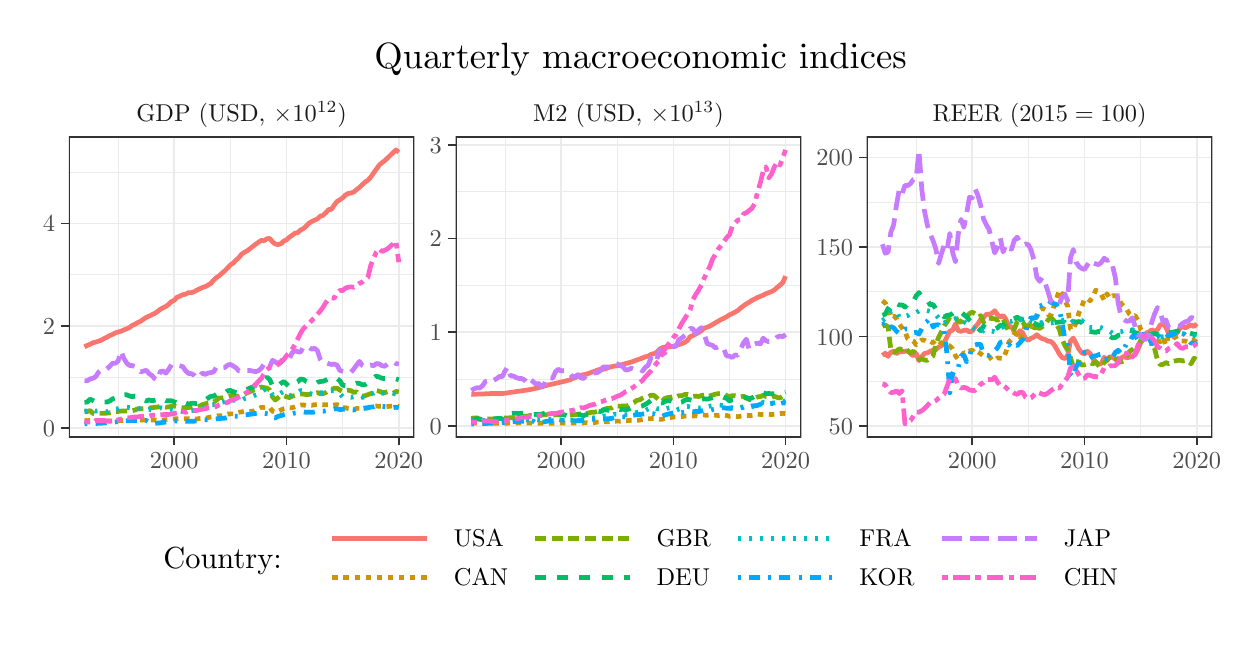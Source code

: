 % Created by tikzDevice version 0.12.3.1 on 2022-11-07 16:49:44
% !TEX encoding = UTF-8 Unicode
\begin{tikzpicture}[x=1pt,y=1pt]
\definecolor{fillColor}{RGB}{255,255,255}
\path[use as bounding box,fill=fillColor,fill opacity=0.00] (0,0) rectangle (433.62,216.81);
\begin{scope}
\path[clip] (  0.00,  0.00) rectangle (433.62,216.81);
\definecolor{drawColor}{RGB}{255,255,255}
\definecolor{fillColor}{RGB}{255,255,255}

\path[draw=drawColor,line width= 0.6pt,line join=round,line cap=round,fill=fillColor] (  0.00,  0.00) rectangle (433.62,216.81);
\end{scope}
\begin{scope}
\path[clip] ( 14.85, 68.67) rectangle (139.77,177.58);
\definecolor{fillColor}{RGB}{255,255,255}

\path[fill=fillColor] ( 14.85, 68.67) rectangle (139.77,177.58);
\definecolor{drawColor}{gray}{0.92}

\path[draw=drawColor,line width= 0.3pt,line join=round] ( 14.85, 90.55) --
	(139.77, 90.55);

\path[draw=drawColor,line width= 0.3pt,line join=round] ( 14.85,127.55) --
	(139.77,127.55);

\path[draw=drawColor,line width= 0.3pt,line join=round] ( 14.85,164.55) --
	(139.77,164.55);

\path[draw=drawColor,line width= 0.3pt,line join=round] ( 32.70, 68.67) --
	( 32.70,177.58);

\path[draw=drawColor,line width= 0.3pt,line join=round] ( 73.26, 68.67) --
	( 73.26,177.58);

\path[draw=drawColor,line width= 0.3pt,line join=round] (113.82, 68.67) --
	(113.82,177.58);

\path[draw=drawColor,line width= 0.6pt,line join=round] ( 14.85, 72.05) --
	(139.77, 72.05);

\path[draw=drawColor,line width= 0.6pt,line join=round] ( 14.85,109.05) --
	(139.77,109.05);

\path[draw=drawColor,line width= 0.6pt,line join=round] ( 14.85,146.05) --
	(139.77,146.05);

\path[draw=drawColor,line width= 0.6pt,line join=round] ( 52.98, 68.67) --
	( 52.98,177.58);

\path[draw=drawColor,line width= 0.6pt,line join=round] ( 93.54, 68.67) --
	( 93.54,177.58);

\path[draw=drawColor,line width= 0.6pt,line join=round] (134.10, 68.67) --
	(134.10,177.58);
\definecolor{drawColor}{RGB}{248,118,109}

\path[draw=drawColor,line width= 1.7pt,line join=round] ( 20.53,101.48) --
	( 21.54,101.98) --
	( 22.56,102.42) --
	( 23.57,102.95) --
	( 24.58,103.17) --
	( 25.60,103.54) --
	( 26.61,103.88) --
	( 27.63,104.49) --
	( 28.64,104.96) --
	( 29.65,105.57) --
	( 30.67,105.95) --
	( 31.68,106.53) --
	( 32.70,106.84) --
	( 33.71,107.11) --
	( 34.72,107.58) --
	( 35.74,108.00) --
	( 36.75,108.44) --
	( 37.77,109.20) --
	( 38.78,109.66) --
	( 39.79,110.25) --
	( 40.81,110.73) --
	( 41.82,111.45) --
	( 42.84,112.11) --
	( 43.85,112.59) --
	( 44.86,113.06) --
	( 45.88,113.53) --
	( 46.89,114.23) --
	( 47.91,115.03) --
	( 48.92,115.60) --
	( 49.93,116.10) --
	( 50.95,116.83) --
	( 51.96,117.83) --
	( 52.98,118.31) --
	( 53.99,119.44) --
	( 55.00,119.78) --
	( 56.02,120.33) --
	( 57.03,120.49) --
	( 58.05,121.06) --
	( 59.06,121.06) --
	( 60.07,121.35) --
	( 61.09,121.95) --
	( 62.10,122.43) --
	( 63.12,122.89) --
	( 64.13,123.25) --
	( 65.14,123.77) --
	( 66.16,124.37) --
	( 67.17,125.55) --
	( 68.19,126.48) --
	( 69.20,127.18) --
	( 70.21,128.05) --
	( 71.23,128.95) --
	( 72.24,129.97) --
	( 73.26,131.07) --
	( 74.27,131.76) --
	( 75.28,132.83) --
	( 76.30,133.71) --
	( 77.31,134.97) --
	( 78.33,135.64) --
	( 79.34,136.19) --
	( 80.35,136.97) --
	( 81.37,137.76) --
	( 82.38,138.57) --
	( 83.40,139.27) --
	( 84.41,139.95) --
	( 85.42,139.81) --
	( 86.44,140.52) --
	( 87.45,140.66) --
	( 88.47,139.39) --
	( 89.48,138.62) --
	( 90.49,138.43) --
	( 91.51,138.74) --
	( 92.52,139.70) --
	( 93.54,140.14) --
	( 94.55,141.08) --
	( 95.56,141.79) --
	( 96.58,142.54) --
	( 97.59,142.75) --
	( 98.61,143.72) --
	( 99.62,144.16) --
	(100.63,145.11) --
	(101.65,146.14) --
	(102.66,146.75) --
	(103.68,147.24) --
	(104.69,147.71) --
	(105.70,148.68) --
	(106.72,149.00) --
	(107.73,149.97) --
	(108.75,151.06) --
	(109.76,151.16) --
	(110.77,152.68) --
	(111.79,154.01) --
	(112.80,154.60) --
	(113.82,155.31) --
	(114.83,156.33) --
	(115.84,156.91) --
	(116.86,157.05) --
	(117.87,157.47) --
	(118.89,158.33) --
	(119.90,159.10) --
	(120.91,160.07) --
	(121.93,161.02) --
	(122.94,161.68) --
	(123.96,162.78) --
	(124.97,164.26) --
	(125.98,165.67) --
	(127.00,167.11) --
	(128.01,167.98) --
	(129.03,168.76) --
	(130.04,169.71) --
	(131.05,170.70) --
	(132.07,171.67) --
	(133.08,172.63) --
	(134.10,171.77);
\definecolor{drawColor}{RGB}{205,150,0}

\path[draw=drawColor,line width= 1.7pt,dash pattern=on 2pt off 2pt ,line join=round] ( 20.53, 74.84) --
	( 21.54, 74.82) --
	( 22.56, 74.83) --
	( 23.57, 74.71) --
	( 24.58, 74.74) --
	( 25.60, 74.76) --
	( 26.61, 74.71) --
	( 27.63, 74.70) --
	( 28.64, 74.71) --
	( 29.65, 74.67) --
	( 30.67, 74.75) --
	( 31.68, 74.79) --
	( 32.70, 74.76) --
	( 33.71, 74.84) --
	( 34.72, 74.89) --
	( 35.74, 74.92) --
	( 36.75, 74.90) --
	( 37.77, 74.94) --
	( 38.78, 74.97) --
	( 39.79, 75.05) --
	( 40.81, 75.08) --
	( 41.82, 75.05) --
	( 42.84, 75.10) --
	( 43.85, 75.08) --
	( 44.86, 75.07) --
	( 45.88, 75.04) --
	( 46.89, 74.92) --
	( 47.91, 74.91) --
	( 48.92, 75.03) --
	( 49.93, 75.17) --
	( 50.95, 75.23) --
	( 51.96, 75.32) --
	( 52.98, 75.45) --
	( 53.99, 75.48) --
	( 55.00, 75.55) --
	( 56.02, 75.48) --
	( 57.03, 75.53) --
	( 58.05, 75.51) --
	( 59.06, 75.45) --
	( 60.07, 75.37) --
	( 61.09, 75.41) --
	( 62.10, 75.58) --
	( 63.12, 75.61) --
	( 64.13, 75.66) --
	( 65.14, 75.88) --
	( 66.16, 76.14) --
	( 67.17, 76.26) --
	( 68.19, 76.52) --
	( 69.20, 76.60) --
	( 70.21, 76.57) --
	( 71.23, 76.83) --
	( 72.24, 77.23) --
	( 73.26, 77.25) --
	( 74.27, 77.25) --
	( 75.28, 77.58) --
	( 76.30, 77.84) --
	( 77.31, 77.96) --
	( 78.33, 78.19) --
	( 79.34, 78.26) --
	( 80.35, 78.20) --
	( 81.37, 78.15) --
	( 82.38, 78.69) --
	( 83.40, 79.05) --
	( 84.41, 79.61) --
	( 85.42, 79.59) --
	( 86.44, 79.73) --
	( 87.45, 79.57) --
	( 88.47, 78.23) --
	( 89.48, 77.83) --
	( 90.49, 78.18) --
	( 91.51, 78.66) --
	( 92.52, 79.11) --
	( 93.54, 79.35) --
	( 94.55, 79.49) --
	( 95.56, 79.46) --
	( 96.58, 79.82) --
	( 97.59, 80.20) --
	( 98.61, 80.46) --
	( 99.62, 80.48) --
	(100.63, 80.25) --
	(101.65, 80.43) --
	(102.66, 80.38) --
	(103.68, 80.56) --
	(104.69, 80.65) --
	(105.70, 80.65) --
	(106.72, 80.58) --
	(107.73, 80.57) --
	(108.75, 80.57) --
	(109.76, 80.28) --
	(110.77, 80.48) --
	(111.79, 80.60) --
	(112.80, 80.25) --
	(113.82, 79.44) --
	(114.83, 79.52) --
	(115.84, 79.12) --
	(116.86, 78.95) --
	(117.87, 78.77) --
	(118.89, 79.23) --
	(119.90, 79.26) --
	(120.91, 79.21) --
	(121.93, 79.42) --
	(122.94, 79.38) --
	(123.96, 79.96) --
	(124.97, 79.98) --
	(125.98, 80.10) --
	(127.00, 80.00) --
	(128.01, 79.99) --
	(129.03, 79.85) --
	(130.04, 79.92) --
	(131.05, 80.02) --
	(132.07, 80.15) --
	(133.08, 80.23) --
	(134.10, 79.88);
\definecolor{drawColor}{RGB}{124,174,0}

\path[draw=drawColor,line width= 1.7pt,dash pattern=on 4pt off 2pt ,line join=round] ( 20.53, 77.98) --
	( 21.54, 78.12) --
	( 22.56, 78.46) --
	( 23.57, 77.45) --
	( 24.58, 77.23) --
	( 25.60, 77.44) --
	( 26.61, 77.43) --
	( 27.63, 77.45) --
	( 28.64, 77.52) --
	( 29.65, 77.63) --
	( 30.67, 77.87) --
	( 31.68, 78.12) --
	( 32.70, 78.14) --
	( 33.71, 78.27) --
	( 34.72, 78.29) --
	( 35.74, 78.30) --
	( 36.75, 78.28) --
	( 37.77, 78.39) --
	( 38.78, 78.64) --
	( 39.79, 79.10) --
	( 40.81, 79.11) --
	( 41.82, 79.18) --
	( 42.84, 79.34) --
	( 43.85, 79.41) --
	( 44.86, 79.46) --
	( 45.88, 79.60) --
	( 46.89, 79.70) --
	( 47.91, 80.01) --
	( 48.92, 79.84) --
	( 49.93, 79.67) --
	( 50.95, 79.76) --
	( 51.96, 80.04) --
	( 52.98, 80.09) --
	( 53.99, 79.80) --
	( 55.00, 79.57) --
	( 56.02, 79.44) --
	( 57.03, 79.57) --
	( 58.05, 79.54) --
	( 59.06, 79.65) --
	( 60.07, 79.75) --
	( 61.09, 79.74) --
	( 62.10, 80.01) --
	( 63.12, 80.61) --
	( 64.13, 80.86) --
	( 65.14, 81.15) --
	( 66.16, 81.35) --
	( 67.17, 81.48) --
	( 68.19, 82.21) --
	( 69.20, 83.04) --
	( 70.21, 83.04) --
	( 71.23, 83.18) --
	( 72.24, 83.59) --
	( 73.26, 83.87) --
	( 74.27, 83.96) --
	( 75.28, 83.59) --
	( 76.30, 83.64) --
	( 77.31, 83.78) --
	( 78.33, 84.42) --
	( 79.34, 84.86) --
	( 80.35, 85.28) --
	( 81.37, 85.74) --
	( 82.38, 86.14) --
	( 83.40, 86.61) --
	( 84.41, 86.97) --
	( 85.42, 86.72) --
	( 86.44, 86.59) --
	( 87.45, 85.92) --
	( 88.47, 83.40) --
	( 89.48, 82.25) --
	( 90.49, 83.08) --
	( 91.51, 83.88) --
	( 92.52, 83.80) --
	( 93.54, 83.44) --
	( 94.55, 83.13) --
	( 95.56, 83.63) --
	( 96.58, 83.92) --
	( 97.59, 84.33) --
	( 98.61, 84.47) --
	( 99.62, 84.40) --
	(100.63, 84.24) --
	(101.65, 84.30) --
	(102.66, 84.45) --
	(103.68, 84.70) --
	(104.69, 84.95) --
	(105.70, 84.55) --
	(106.72, 84.56) --
	(107.73, 84.94) --
	(108.75, 85.67) --
	(109.76, 86.12) --
	(110.77, 86.49) --
	(111.79, 86.52) --
	(112.80, 85.83) --
	(113.82, 85.32) --
	(114.83, 85.69) --
	(115.84, 85.85) --
	(116.86, 85.61) --
	(117.87, 85.01) --
	(118.89, 85.24) --
	(119.90, 84.20) --
	(120.91, 83.70) --
	(121.93, 83.80) --
	(122.94, 84.21) --
	(123.96, 84.58) --
	(124.97, 84.95) --
	(125.98, 85.64) --
	(127.00, 85.46) --
	(128.01, 85.05) --
	(129.03, 84.93) --
	(130.04, 85.27) --
	(131.05, 85.15) --
	(132.07, 84.73) --
	(133.08, 85.35) --
	(134.10, 85.20);
\definecolor{drawColor}{RGB}{0,190,103}

\path[draw=drawColor,line width= 1.7pt,dash pattern=on 4pt off 4pt ,line join=round] ( 20.53, 81.44) --
	( 21.54, 81.53) --
	( 22.56, 82.58) --
	( 23.57, 82.09) --
	( 24.58, 81.59) --
	( 25.60, 81.79) --
	( 26.61, 81.52) --
	( 27.63, 81.55) --
	( 28.64, 81.52) --
	( 29.65, 81.92) --
	( 30.67, 82.68) --
	( 31.68, 82.97) --
	( 32.70, 83.46) --
	( 33.71, 84.32) --
	( 34.72, 84.10) --
	( 35.74, 84.18) --
	( 36.75, 83.72) --
	( 37.77, 83.46) --
	( 38.78, 83.70) --
	( 39.79, 83.54) --
	( 40.81, 82.61) --
	( 41.82, 82.37) --
	( 42.84, 81.93) --
	( 43.85, 82.28) --
	( 44.86, 82.03) --
	( 45.88, 82.17) --
	( 46.89, 82.42) --
	( 47.91, 83.01) --
	( 48.92, 82.63) --
	( 49.93, 82.03) --
	( 50.95, 82.05) --
	( 51.96, 82.00) --
	( 52.98, 81.62) --
	( 53.99, 81.16) --
	( 55.00, 80.89) --
	( 56.02, 80.52) --
	( 57.03, 81.28) --
	( 58.05, 80.79) --
	( 59.06, 81.02) --
	( 60.07, 81.12) --
	( 61.09, 80.91) --
	( 62.10, 81.34) --
	( 63.12, 82.14) --
	( 64.13, 82.31) --
	( 65.14, 82.95) --
	( 66.16, 83.60) --
	( 67.17, 83.65) --
	( 68.19, 84.34) --
	( 69.20, 85.01) --
	( 70.21, 84.66) --
	( 71.23, 84.83) --
	( 72.24, 85.57) --
	( 73.26, 85.75) --
	( 74.27, 85.29) --
	( 75.28, 84.98) --
	( 76.30, 84.75) --
	( 77.31, 85.00) --
	( 78.33, 85.86) --
	( 79.34, 86.16) --
	( 80.35, 86.61) --
	( 81.37, 86.98) --
	( 82.38, 87.59) --
	( 83.40, 88.04) --
	( 84.41, 89.07) --
	( 85.42, 89.76) --
	( 86.44, 90.51) --
	( 87.45, 89.70) --
	( 88.47, 87.36) --
	( 89.48, 86.60) --
	( 90.49, 87.33) --
	( 91.51, 88.28) --
	( 92.52, 88.98) --
	( 93.54, 88.04) --
	( 94.55, 87.00) --
	( 95.56, 87.50) --
	( 96.58, 88.44) --
	( 97.59, 88.88) --
	( 98.61, 89.85) --
	( 99.62, 89.72) --
	(100.63, 88.98) --
	(101.65, 88.56) --
	(102.66, 88.28) --
	(103.68, 88.03) --
	(104.69, 88.65) --
	(105.70, 88.96) --
	(106.72, 89.02) --
	(107.73, 89.43) --
	(108.75, 89.99) --
	(109.76, 90.44) --
	(110.77, 90.55) --
	(111.79, 90.04) --
	(112.80, 89.20) --
	(113.82, 87.57) --
	(114.83, 87.48) --
	(115.84, 87.67) --
	(116.86, 87.52) --
	(117.87, 87.86) --
	(118.89, 88.35) --
	(119.90, 88.23) --
	(120.91, 87.79) --
	(121.93, 87.83) --
	(122.94, 88.53) --
	(123.96, 89.90) --
	(124.97, 90.16) --
	(125.98, 90.94) --
	(127.00, 90.56) --
	(128.01, 90.13) --
	(129.03, 90.00) --
	(130.04, 90.05) --
	(131.05, 89.90) --
	(132.07, 89.87) --
	(133.08, 89.92) --
	(134.10, 89.56);
\definecolor{drawColor}{RGB}{0,191,196}

\path[draw=drawColor,line width= 1.7pt,dash pattern=on 1pt off 3pt ,line join=round] ( 20.53, 78.25) --
	( 21.54, 78.34) --
	( 22.56, 78.98) --
	( 23.57, 78.57) --
	( 24.58, 78.26) --
	( 25.60, 78.38) --
	( 26.61, 78.02) --
	( 27.63, 78.02) --
	( 28.64, 78.05) --
	( 29.65, 78.32) --
	( 30.67, 78.77) --
	( 31.68, 78.91) --
	( 32.70, 79.14) --
	( 33.71, 79.55) --
	( 34.72, 79.55) --
	( 35.74, 79.62) --
	( 36.75, 79.54) --
	( 37.77, 79.40) --
	( 38.78, 79.53) --
	( 39.79, 79.44) --
	( 40.81, 78.92) --
	( 41.82, 78.80) --
	( 42.84, 78.53) --
	( 43.85, 78.85) --
	( 44.86, 78.69) --
	( 45.88, 78.86) --
	( 46.89, 79.02) --
	( 47.91, 79.48) --
	( 48.92, 79.19) --
	( 49.93, 78.84) --
	( 50.95, 78.87) --
	( 51.96, 78.89) --
	( 52.98, 78.67) --
	( 53.99, 78.40) --
	( 55.00, 78.27) --
	( 56.02, 78.10) --
	( 57.03, 78.54) --
	( 58.05, 78.24) --
	( 59.06, 78.42) --
	( 60.07, 78.48) --
	( 61.09, 78.42) --
	( 62.10, 78.77) --
	( 63.12, 79.31) --
	( 64.13, 79.48) --
	( 65.14, 80.06) --
	( 66.16, 80.55) --
	( 67.17, 80.58) --
	( 68.19, 81.17) --
	( 69.20, 81.77) --
	( 70.21, 81.49) --
	( 71.23, 81.69) --
	( 72.24, 82.40) --
	( 73.26, 82.60) --
	( 74.27, 82.26) --
	( 75.28, 82.01) --
	( 76.30, 81.91) --
	( 77.31, 82.15) --
	( 78.33, 82.75) --
	( 79.34, 82.98) --
	( 80.35, 83.29) --
	( 81.37, 83.61) --
	( 82.38, 84.11) --
	( 83.40, 84.48) --
	( 84.41, 85.27) --
	( 85.42, 85.89) --
	( 86.44, 86.49) --
	( 87.45, 85.89) --
	( 88.47, 84.07) --
	( 89.48, 83.73) --
	( 90.49, 84.19) --
	( 91.51, 84.81) --
	( 92.52, 85.37) --
	( 93.54, 84.62) --
	( 94.55, 83.71) --
	( 95.56, 84.04) --
	( 96.58, 84.75) --
	( 97.59, 84.98) --
	( 98.61, 85.70) --
	( 99.62, 85.50) --
	(100.63, 84.97) --
	(101.65, 84.68) --
	(102.66, 84.42) --
	(103.68, 84.17) --
	(104.69, 84.63) --
	(105.70, 84.88) --
	(106.72, 84.86) --
	(107.73, 85.05) --
	(108.75, 85.47) --
	(109.76, 85.62) --
	(110.77, 85.64) --
	(111.79, 85.24) --
	(112.80, 84.56) --
	(113.82, 83.43) --
	(114.83, 83.26) --
	(115.84, 83.39) --
	(116.86, 83.24) --
	(117.87, 83.43) --
	(118.89, 83.67) --
	(119.90, 83.56) --
	(120.91, 83.24) --
	(121.93, 83.23) --
	(122.94, 83.69) --
	(123.96, 84.59) --
	(124.97, 84.73) --
	(125.98, 85.35) --
	(127.00, 85.01) --
	(128.01, 84.79) --
	(129.03, 84.65) --
	(130.04, 84.71) --
	(131.05, 84.65) --
	(132.07, 84.57) --
	(133.08, 84.54) --
	(134.10, 83.86);
\definecolor{drawColor}{RGB}{0,169,255}

\path[draw=drawColor,line width= 1.7pt,dash pattern=on 1pt off 3pt on 4pt off 3pt ,line join=round] ( 20.53, 73.64) --
	( 21.54, 73.67) --
	( 22.56, 73.69) --
	( 23.57, 73.74) --
	( 24.58, 73.77) --
	( 25.60, 73.84) --
	( 26.61, 73.88) --
	( 27.63, 73.93) --
	( 28.64, 74.05) --
	( 29.65, 74.13) --
	( 30.67, 74.22) --
	( 31.68, 74.34) --
	( 32.70, 74.47) --
	( 33.71, 74.66) --
	( 34.72, 74.76) --
	( 35.74, 74.77) --
	( 36.75, 74.84) --
	( 37.77, 74.89) --
	( 38.78, 74.87) --
	( 39.79, 74.87) --
	( 40.81, 74.79) --
	( 41.82, 74.81) --
	( 42.84, 74.87) --
	( 43.85, 74.33) --
	( 44.86, 73.62) --
	( 45.88, 73.79) --
	( 46.89, 73.91) --
	( 47.91, 73.99) --
	( 48.92, 74.21) --
	( 49.93, 74.28) --
	( 50.95, 74.39) --
	( 51.96, 74.51) --
	( 52.98, 74.66) --
	( 53.99, 74.71) --
	( 55.00, 74.79) --
	( 56.02, 74.69) --
	( 57.03, 74.55) --
	( 58.05, 74.55) --
	( 59.06, 74.61) --
	( 60.07, 74.61) --
	( 61.09, 74.71) --
	( 62.10, 74.90) --
	( 63.12, 75.10) --
	( 64.13, 75.11) --
	( 65.14, 75.20) --
	( 66.16, 75.21) --
	( 67.17, 75.35) --
	( 68.19, 75.44) --
	( 69.20, 75.56) --
	( 70.21, 75.65) --
	( 71.23, 75.71) --
	( 72.24, 75.96) --
	( 73.26, 76.27) --
	( 74.27, 76.40) --
	( 75.28, 76.40) --
	( 76.30, 76.43) --
	( 77.31, 76.73) --
	( 78.33, 76.88) --
	( 79.34, 76.97) --
	( 80.35, 77.12) --
	( 81.37, 77.24) --
	( 82.38, 77.42) --
	( 83.40, 77.52) --
	( 84.41, 77.72) --
	( 85.42, 77.53) --
	( 86.44, 77.32) --
	( 87.45, 77.15) --
	( 88.47, 75.95) --
	( 89.48, 75.84) --
	( 90.49, 76.35) --
	( 91.51, 76.65) --
	( 92.52, 76.96) --
	( 93.54, 77.23) --
	( 94.55, 77.28) --
	( 95.56, 77.27) --
	( 96.58, 77.59) --
	( 97.59, 77.69) --
	( 98.61, 77.92) --
	( 99.62, 78.00) --
	(100.63, 77.80) --
	(101.65, 77.90) --
	(102.66, 77.80) --
	(103.68, 77.93) --
	(104.69, 78.23) --
	(105.70, 78.33) --
	(106.72, 78.20) --
	(107.73, 78.36) --
	(108.75, 78.70) --
	(109.76, 78.74) --
	(110.77, 79.04) --
	(111.79, 79.08) --
	(112.80, 78.80) --
	(113.82, 78.91) --
	(114.83, 79.00) --
	(115.84, 78.64) --
	(116.86, 78.78) --
	(117.87, 78.66) --
	(118.89, 78.98) --
	(119.90, 79.23) --
	(120.91, 79.11) --
	(121.93, 79.28) --
	(122.94, 79.49) --
	(123.96, 79.70) --
	(124.97, 79.81) --
	(125.98, 80.13) --
	(127.00, 80.15) --
	(128.01, 79.97) --
	(129.03, 79.89) --
	(130.04, 79.83) --
	(131.05, 79.66) --
	(132.07, 79.51) --
	(133.08, 79.68) --
	(134.10, 79.44);
\definecolor{drawColor}{RGB}{199,124,255}

\path[draw=drawColor,line width= 1.7pt,dash pattern=on 7pt off 3pt ,line join=round] ( 20.53, 89.23) --
	( 21.54, 89.17) --
	( 22.56, 89.92) --
	( 23.57, 90.11) --
	( 24.58, 90.69) --
	( 25.60, 92.31) --
	( 26.61, 93.10) --
	( 27.63, 92.74) --
	( 28.64, 93.55) --
	( 29.65, 94.44) --
	( 30.67, 95.57) --
	( 31.68, 95.55) --
	( 32.70, 96.37) --
	( 33.71, 99.97) --
	( 34.72, 97.39) --
	( 35.74, 95.63) --
	( 36.75, 94.76) --
	( 37.77, 94.70) --
	( 38.78, 94.37) --
	( 39.79, 93.81) --
	( 40.81, 92.37) --
	( 41.82, 92.71) --
	( 42.84, 93.00) --
	( 43.85, 91.80) --
	( 44.86, 91.15) --
	( 45.88, 89.99) --
	( 46.89, 89.41) --
	( 47.91, 92.58) --
	( 48.92, 92.73) --
	( 49.93, 91.97) --
	( 50.95, 93.31) --
	( 51.96, 95.06) --
	( 52.98, 94.82) --
	( 53.99, 94.87) --
	( 55.00, 94.62) --
	( 56.02, 94.31) --
	( 57.03, 92.90) --
	( 58.05, 91.88) --
	( 59.06, 91.80) --
	( 60.07, 91.32) --
	( 61.09, 90.11) --
	( 62.10, 90.86) --
	( 63.12, 92.03) --
	( 64.13, 91.52) --
	( 65.14, 91.98) --
	( 66.16, 92.18) --
	( 67.17, 92.37) --
	( 68.19, 94.07) --
	( 69.20, 94.52) --
	( 70.21, 93.93) --
	( 71.23, 94.01) --
	( 72.24, 94.86) --
	( 73.26, 95.14) --
	( 74.27, 94.55) --
	( 75.28, 93.91) --
	( 76.30, 92.80) --
	( 77.31, 92.87) --
	( 78.33, 93.30) --
	( 79.34, 92.89) --
	( 80.35, 92.92) --
	( 81.37, 92.72) --
	( 82.38, 92.51) --
	( 83.40, 92.84) --
	( 84.41, 93.69) --
	( 85.42, 95.33) --
	( 86.44, 95.32) --
	( 87.45, 94.25) --
	( 88.47, 96.60) --
	( 89.48, 96.07) --
	( 90.49, 95.41) --
	( 91.51, 96.20) --
	( 92.52, 97.35) --
	( 93.54, 97.35) --
	( 94.55, 97.17) --
	( 95.56, 99.34) --
	( 96.58,100.07) --
	( 97.59, 99.72) --
	( 98.61, 99.53) --
	( 99.62,101.54) --
	(100.63,101.62) --
	(101.65,101.27) --
	(102.66,100.60) --
	(103.68,100.99) --
	(104.69,100.10) --
	(105.70, 97.03) --
	(106.72, 95.58) --
	(107.73, 95.75) --
	(108.75, 95.39) --
	(109.76, 95.11) --
	(110.77, 95.26) --
	(111.79, 94.86) --
	(112.80, 92.94) --
	(113.82, 92.60) --
	(114.83, 92.31) --
	(115.84, 92.23) --
	(116.86, 92.29) --
	(117.87, 93.53) --
	(118.89, 94.95) --
	(119.90, 96.22) --
	(120.91, 94.74) --
	(121.93, 94.07) --
	(122.94, 94.66) --
	(123.96, 94.92) --
	(124.97, 94.62) --
	(125.98, 95.44) --
	(127.00, 95.31) --
	(128.01, 94.66) --
	(129.03, 94.46) --
	(130.04, 95.26) --
	(131.05, 95.44) --
	(132.07, 96.08) --
	(133.08, 95.43) --
	(134.10, 95.27);
\definecolor{drawColor}{RGB}{255,97,204}

\path[draw=drawColor,line width= 1.7pt,dash pattern=on 2pt off 2pt on 6pt off 2pt ,line join=round] ( 20.53, 74.40) --
	( 21.54, 74.32) --
	( 22.56, 74.26) --
	( 23.57, 74.06) --
	( 24.58, 74.88) --
	( 25.60, 74.84) --
	( 26.61, 74.89) --
	( 27.63, 74.89) --
	( 28.64, 74.68) --
	( 29.65, 74.60) --
	( 30.67, 74.64) --
	( 31.68, 74.85) --
	( 32.70, 75.10) --
	( 33.71, 75.40) --
	( 34.72, 75.69) --
	( 35.74, 75.80) --
	( 36.75, 75.85) --
	( 37.77, 75.98) --
	( 38.78, 76.15) --
	( 39.79, 76.17) --
	( 40.81, 76.33) --
	( 41.82, 76.44) --
	( 42.84, 76.48) --
	( 43.85, 76.48) --
	( 44.86, 76.73) --
	( 45.88, 76.72) --
	( 46.89, 76.70) --
	( 47.91, 76.91) --
	( 48.92, 76.99) --
	( 49.93, 77.04) --
	( 50.95, 77.05) --
	( 51.96, 77.22) --
	( 52.98, 77.42) --
	( 53.99, 77.61) --
	( 55.00, 77.84) --
	( 56.02, 78.11) --
	( 57.03, 77.81) --
	( 58.05, 78.22) --
	( 59.06, 78.47) --
	( 60.07, 78.50) --
	( 61.09, 78.50) --
	( 62.10, 78.78) --
	( 63.12, 78.94) --
	( 64.13, 79.07) --
	( 65.14, 79.44) --
	( 66.16, 79.55) --
	( 67.17, 79.73) --
	( 68.19, 79.94) --
	( 69.20, 80.53) --
	( 70.21, 80.94) --
	( 71.23, 81.20) --
	( 72.24, 81.41) --
	( 73.26, 82.06) --
	( 74.27, 82.32) --
	( 75.28, 82.77) --
	( 76.30, 83.35) --
	( 77.31, 83.85) --
	( 78.33, 84.47) --
	( 79.34, 85.06) --
	( 80.35, 85.80) --
	( 81.37, 86.87) --
	( 82.38, 87.92) --
	( 83.40, 89.07) --
	( 84.41, 89.99) --
	( 85.42, 91.75) --
	( 86.44, 93.25) --
	( 87.45, 94.02) --
	( 88.47, 93.86) --
	( 89.48, 94.31) --
	( 90.49, 95.09) --
	( 91.51, 95.91) --
	( 92.52, 96.87) --
	( 93.54, 98.29) --
	( 94.55, 99.39) --
	( 95.56,100.58) --
	( 96.58,102.24) --
	( 97.59,104.39) --
	( 98.61,106.41) --
	( 99.62,108.04) --
	(100.63,108.97) --
	(101.65,109.87) --
	(102.66,111.01) --
	(103.68,112.00) --
	(104.69,113.23) --
	(105.70,114.38) --
	(106.72,115.80) --
	(107.73,117.47) --
	(108.75,118.71) --
	(109.76,119.18) --
	(110.77,119.05) --
	(111.79,120.96) --
	(112.80,121.85) --
	(113.82,121.79) --
	(114.83,122.70) --
	(115.84,123.03) --
	(116.86,123.16) --
	(117.87,122.95) --
	(118.89,123.64) --
	(119.90,124.43) --
	(120.91,124.88) --
	(121.93,125.78) --
	(122.94,126.57) --
	(123.96,130.89) --
	(124.97,133.36) --
	(125.98,135.71) --
	(127.00,136.99) --
	(128.01,135.92) --
	(129.03,136.34) --
	(130.04,136.93) --
	(131.05,137.75) --
	(132.07,138.75) --
	(133.08,139.68) --
	(134.10,132.05);
\definecolor{drawColor}{gray}{0.20}

\path[draw=drawColor,line width= 1.1pt,line join=round,line cap=round] ( 14.85, 68.67) rectangle (139.77,177.58);
\end{scope}
\begin{scope}
\path[clip] (154.62, 68.67) rectangle (279.55,177.58);
\definecolor{fillColor}{RGB}{255,255,255}

\path[fill=fillColor] (154.62, 68.67) rectangle (279.55,177.58);
\definecolor{drawColor}{gray}{0.92}

\path[draw=drawColor,line width= 0.3pt,line join=round] (154.62, 89.78) --
	(279.55, 89.78);

\path[draw=drawColor,line width= 0.3pt,line join=round] (154.62,123.67) --
	(279.55,123.67);

\path[draw=drawColor,line width= 0.3pt,line join=round] (154.62,157.57) --
	(279.55,157.57);

\path[draw=drawColor,line width= 0.3pt,line join=round] (172.47, 68.67) --
	(172.47,177.58);

\path[draw=drawColor,line width= 0.3pt,line join=round] (213.03, 68.67) --
	(213.03,177.58);

\path[draw=drawColor,line width= 0.3pt,line join=round] (253.59, 68.67) --
	(253.59,177.58);

\path[draw=drawColor,line width= 0.6pt,line join=round] (154.62, 72.83) --
	(279.55, 72.83);

\path[draw=drawColor,line width= 0.6pt,line join=round] (154.62,106.73) --
	(279.55,106.73);

\path[draw=drawColor,line width= 0.6pt,line join=round] (154.62,140.62) --
	(279.55,140.62);

\path[draw=drawColor,line width= 0.6pt,line join=round] (154.62,174.51) --
	(279.55,174.51);

\path[draw=drawColor,line width= 0.6pt,line join=round] (192.75, 68.67) --
	(192.75,177.58);

\path[draw=drawColor,line width= 0.6pt,line join=round] (233.31, 68.67) --
	(233.31,177.58);

\path[draw=drawColor,line width= 0.6pt,line join=round] (273.87, 68.67) --
	(273.87,177.58);
\definecolor{drawColor}{RGB}{248,118,109}

\path[draw=drawColor,line width= 1.7pt,line join=round] (160.30, 84.37) --
	(161.32, 84.33) --
	(162.33, 84.39) --
	(163.34, 84.44) --
	(164.36, 84.40) --
	(165.37, 84.50) --
	(166.39, 84.53) --
	(167.40, 84.61) --
	(168.41, 84.63) --
	(169.43, 84.63) --
	(170.44, 84.65) --
	(171.46, 84.65) --
	(172.47, 84.66) --
	(173.48, 84.86) --
	(174.50, 85.04) --
	(175.51, 85.13) --
	(176.53, 85.33) --
	(177.54, 85.45) --
	(178.55, 85.55) --
	(179.57, 85.75) --
	(180.58, 85.88) --
	(181.60, 86.04) --
	(182.61, 86.26) --
	(183.62, 86.47) --
	(184.64, 86.74) --
	(185.65, 86.98) --
	(186.67, 87.26) --
	(187.68, 87.63) --
	(188.69, 87.82) --
	(189.71, 88.07) --
	(190.72, 88.28) --
	(191.74, 88.52) --
	(192.75, 88.76) --
	(193.76, 88.97) --
	(194.78, 89.24) --
	(195.79, 89.49) --
	(196.81, 89.98) --
	(197.82, 90.33) --
	(198.83, 90.92) --
	(199.85, 91.21) --
	(200.86, 91.42) --
	(201.88, 91.59) --
	(202.89, 91.96) --
	(203.90, 92.35) --
	(204.92, 92.66) --
	(205.93, 93.11) --
	(206.95, 93.37) --
	(207.96, 93.35) --
	(208.97, 93.63) --
	(209.99, 94.04) --
	(211.00, 94.29) --
	(212.02, 94.54) --
	(213.03, 94.62) --
	(214.04, 94.84) --
	(215.06, 95.17) --
	(216.07, 95.43) --
	(217.09, 95.71) --
	(218.10, 95.98) --
	(219.11, 96.32) --
	(220.13, 96.75) --
	(221.14, 97.05) --
	(222.16, 97.45) --
	(223.17, 97.88) --
	(224.18, 98.11) --
	(225.20, 98.74) --
	(226.21, 98.98) --
	(227.23, 99.42) --
	(228.24,100.56) --
	(229.25,101.16) --
	(230.27,101.40) --
	(231.28,101.41) --
	(232.30,101.59) --
	(233.31,101.62) --
	(234.32,101.97) --
	(235.34,102.28) --
	(236.35,102.62) --
	(237.37,103.05) --
	(238.38,103.72) --
	(239.39,105.17) --
	(240.41,105.54) --
	(241.42,106.11) --
	(242.44,106.64) --
	(243.45,107.40) --
	(244.46,108.24) --
	(245.48,108.55) --
	(246.49,108.98) --
	(247.51,109.55) --
	(248.52,110.17) --
	(249.53,110.76) --
	(250.55,111.36) --
	(251.56,111.78) --
	(252.58,112.38) --
	(253.59,113.06) --
	(254.60,113.49) --
	(255.62,114.02) --
	(256.63,114.62) --
	(257.65,115.53) --
	(258.66,116.30) --
	(259.67,117.00) --
	(260.69,117.57) --
	(261.70,118.29) --
	(262.72,118.79) --
	(263.73,119.32) --
	(264.74,119.73) --
	(265.76,120.12) --
	(266.77,120.69) --
	(267.79,121.06) --
	(268.80,121.47) --
	(269.81,122.02) --
	(270.83,122.94) --
	(271.84,123.75) --
	(272.86,124.71) --
	(273.87,127.03);
\definecolor{drawColor}{RGB}{205,150,0}

\path[draw=drawColor,line width= 1.7pt,dash pattern=on 2pt off 2pt ,line join=round] (160.30, 73.95) --
	(161.32, 73.95) --
	(162.33, 73.94) --
	(163.34, 73.90) --
	(164.36, 73.93) --
	(165.37, 73.92) --
	(166.39, 73.89) --
	(167.40, 73.88) --
	(168.41, 73.85) --
	(169.43, 73.84) --
	(170.44, 73.88) --
	(171.46, 73.86) --
	(172.47, 73.86) --
	(173.48, 73.90) --
	(174.50, 73.93) --
	(175.51, 73.92) --
	(176.53, 73.94) --
	(177.54, 73.95) --
	(178.55, 73.94) --
	(179.57, 73.95) --
	(180.58, 73.94) --
	(181.60, 73.93) --
	(182.61, 73.92) --
	(183.62, 73.89) --
	(184.64, 73.89) --
	(185.65, 73.85) --
	(186.67, 73.82) --
	(187.68, 73.82) --
	(188.69, 73.85) --
	(189.71, 73.89) --
	(190.72, 73.90) --
	(191.74, 73.93) --
	(192.75, 73.96) --
	(193.76, 73.97) --
	(194.78, 73.98) --
	(195.79, 73.97) --
	(196.81, 73.95) --
	(197.82, 73.98) --
	(198.83, 73.97) --
	(199.85, 73.98) --
	(200.86, 73.99) --
	(201.88, 74.04) --
	(202.89, 74.03) --
	(203.90, 74.06) --
	(204.92, 74.14) --
	(205.93, 74.28) --
	(206.95, 74.30) --
	(207.96, 74.38) --
	(208.97, 74.39) --
	(209.99, 74.38) --
	(211.00, 74.47) --
	(212.02, 74.60) --
	(213.03, 74.64) --
	(214.04, 74.62) --
	(215.06, 74.73) --
	(216.07, 74.79) --
	(217.09, 74.84) --
	(218.10, 74.95) --
	(219.11, 75.00) --
	(220.13, 74.98) --
	(221.14, 74.99) --
	(222.16, 75.23) --
	(223.17, 75.38) --
	(224.18, 75.47) --
	(225.20, 75.54) --
	(226.21, 75.57) --
	(227.23, 75.54) --
	(228.24, 75.28) --
	(229.25, 75.31) --
	(230.27, 75.65) --
	(231.28, 75.84) --
	(232.30, 75.96) --
	(233.31, 76.10) --
	(234.32, 76.11) --
	(235.34, 76.17) --
	(236.35, 76.28) --
	(237.37, 76.44) --
	(238.38, 76.46) --
	(239.39, 76.46) --
	(240.41, 76.45) --
	(241.42, 76.60) --
	(242.44, 76.55) --
	(243.45, 76.78) --
	(244.46, 76.81) --
	(245.48, 76.77) --
	(246.49, 76.78) --
	(247.51, 76.83) --
	(248.52, 76.79) --
	(249.53, 76.66) --
	(250.55, 76.79) --
	(251.56, 76.80) --
	(252.58, 76.66) --
	(253.59, 76.37) --
	(254.60, 76.48) --
	(255.62, 76.32) --
	(256.63, 76.24) --
	(257.65, 76.43) --
	(258.66, 76.59) --
	(259.67, 76.64) --
	(260.69, 76.64) --
	(261.70, 76.69) --
	(262.72, 76.79) --
	(263.73, 77.14) --
	(264.74, 77.03) --
	(265.76, 77.02) --
	(266.77, 76.99) --
	(267.79, 77.09) --
	(268.80, 77.03) --
	(269.81, 77.12) --
	(270.83, 77.23) --
	(271.84, 77.35) --
	(272.86, 77.45) --
	(273.87, 77.34);
\definecolor{drawColor}{RGB}{124,174,0}

\path[draw=drawColor,line width= 1.7pt,dash pattern=on 4pt off 2pt ,line join=round] (160.30, 75.57) --
	(161.32, 75.80) --
	(162.33, 75.82) --
	(163.34, 75.36) --
	(164.36, 75.23) --
	(165.37, 75.34) --
	(166.39, 75.40) --
	(167.40, 75.41) --
	(168.41, 75.44) --
	(169.43, 75.51) --
	(170.44, 75.60) --
	(171.46, 75.62) --
	(172.47, 75.78) --
	(173.48, 75.81) --
	(174.50, 75.83) --
	(175.51, 75.86) --
	(176.53, 75.92) --
	(177.54, 76.02) --
	(178.55, 76.15) --
	(179.57, 76.43) --
	(180.58, 76.43) --
	(181.60, 76.69) --
	(182.61, 76.42) --
	(183.62, 76.72) --
	(184.64, 76.78) --
	(185.65, 76.79) --
	(186.67, 76.95) --
	(187.68, 76.98) --
	(188.69, 76.84) --
	(189.71, 76.84) --
	(190.72, 76.90) --
	(191.74, 76.96) --
	(192.75, 76.93) --
	(193.76, 76.88) --
	(194.78, 76.74) --
	(195.79, 76.93) --
	(196.81, 76.99) --
	(197.82, 76.88) --
	(198.83, 77.20) --
	(199.85, 77.19) --
	(200.86, 77.14) --
	(201.88, 77.37) --
	(202.89, 77.67) --
	(203.90, 77.85) --
	(204.92, 77.87) --
	(205.93, 78.23) --
	(206.95, 78.15) --
	(207.96, 78.76) --
	(208.97, 79.14) --
	(209.99, 79.32) --
	(211.00, 79.36) --
	(212.02, 80.01) --
	(213.03, 80.10) --
	(214.04, 80.00) --
	(215.06, 80.14) --
	(216.07, 80.09) --
	(217.09, 80.29) --
	(218.10, 80.94) --
	(219.11, 81.39) --
	(220.13, 82.14) --
	(221.14, 82.35) --
	(222.16, 82.92) --
	(223.17, 83.36) --
	(224.18, 83.44) --
	(225.20, 83.97) --
	(226.21, 83.97) --
	(227.23, 83.11) --
	(228.24, 82.08) --
	(229.25, 81.73) --
	(230.27, 82.89) --
	(231.28, 83.13) --
	(232.30, 83.28) --
	(233.31, 83.57) --
	(234.32, 83.31) --
	(235.34, 83.83) --
	(236.35, 83.82) --
	(237.37, 84.24) --
	(238.38, 84.28) --
	(239.39, 84.01) --
	(240.41, 83.58) --
	(241.42, 83.68) --
	(242.44, 83.52) --
	(243.45, 83.89) --
	(244.46, 84.01) --
	(245.48, 83.44) --
	(246.49, 83.79) --
	(247.51, 84.08) --
	(248.52, 84.37) --
	(249.53, 84.57) --
	(250.55, 84.66) --
	(251.56, 84.28) --
	(252.58, 83.86) --
	(253.59, 83.42) --
	(254.60, 83.85) --
	(255.62, 83.81) --
	(256.63, 83.66) --
	(257.65, 83.38) --
	(258.66, 83.64) --
	(259.67, 82.96) --
	(260.69, 82.48) --
	(261.70, 82.44) --
	(262.72, 82.89) --
	(263.73, 83.39) --
	(264.74, 83.49) --
	(265.76, 83.96) --
	(266.77, 83.51) --
	(267.79, 83.40) --
	(268.80, 83.20) --
	(269.81, 83.63) --
	(270.83, 83.20) --
	(271.84, 83.00) --
	(272.86, 83.70) --
	(273.87, 83.76);
\definecolor{drawColor}{RGB}{0,190,103}

\path[draw=drawColor,line width= 1.7pt,dash pattern=on 4pt off 4pt ,line join=round] (160.30, 75.01) --
	(161.32, 75.20) --
	(162.33, 75.53) --
	(163.34, 75.30) --
	(164.36, 75.24) --
	(165.37, 75.29) --
	(166.39, 75.38) --
	(167.40, 75.35) --
	(168.41, 75.43) --
	(169.43, 75.54) --
	(170.44, 75.62) --
	(171.46, 75.49) --
	(172.47, 77.40) --
	(173.48, 77.47) --
	(174.50, 77.34) --
	(175.51, 77.49) --
	(176.53, 77.46) --
	(177.54, 77.38) --
	(178.55, 77.53) --
	(179.57, 77.46) --
	(180.58, 77.13) --
	(181.60, 77.10) --
	(182.61, 77.01) --
	(183.62, 77.08) --
	(184.64, 77.01) --
	(185.65, 77.14) --
	(186.67, 77.45) --
	(187.68, 77.70) --
	(188.69, 77.46) --
	(189.71, 77.33) --
	(190.72, 77.41) --
	(191.74, 77.25) --
	(192.75, 77.08) --
	(193.76, 76.98) --
	(194.78, 76.60) --
	(195.79, 76.72) --
	(196.81, 76.85) --
	(197.82, 76.67) --
	(198.83, 76.99) --
	(199.85, 76.86) --
	(200.86, 76.61) --
	(201.88, 77.02) --
	(202.89, 77.15) --
	(203.90, 77.46) --
	(204.92, 77.78) --
	(205.93, 78.29) --
	(206.95, 78.09) --
	(207.96, 78.60) --
	(208.97, 78.63) --
	(209.99, 78.58) --
	(211.00, 78.67) --
	(212.02, 79.24) --
	(213.03, 79.21) --
	(214.04, 78.81) --
	(215.06, 78.92) --
	(216.07, 78.77) --
	(217.09, 78.94) --
	(218.10, 79.37) --
	(219.11, 79.41) --
	(220.13, 79.78) --
	(221.14, 79.91) --
	(222.16, 80.17) --
	(223.17, 80.67) --
	(224.18, 81.31) --
	(225.20, 82.08) --
	(226.21, 82.25) --
	(227.23, 81.69) --
	(228.24, 81.35) --
	(229.25, 81.18) --
	(230.27, 81.74) --
	(231.28, 82.03) --
	(232.30, 81.97) --
	(233.31, 81.41) --
	(234.32, 80.69) --
	(235.34, 81.32) --
	(236.35, 81.49) --
	(237.37, 82.14) --
	(238.38, 82.55) --
	(239.39, 82.34) --
	(240.41, 82.03) --
	(241.42, 82.22) --
	(242.44, 82.00) --
	(243.45, 82.44) --
	(244.46, 82.71) --
	(245.48, 82.56) --
	(246.49, 82.85) --
	(247.51, 83.10) --
	(248.52, 83.46) --
	(249.53, 83.65) --
	(250.55, 83.63) --
	(251.56, 83.20) --
	(252.58, 82.87) --
	(253.59, 81.87) --
	(254.60, 82.40) --
	(255.62, 82.56) --
	(256.63, 82.46) --
	(257.65, 82.83) --
	(258.66, 83.07) --
	(259.67, 83.19) --
	(260.69, 82.69) --
	(261.70, 83.01) --
	(262.72, 83.65) --
	(263.73, 84.37) --
	(264.74, 84.40) --
	(265.76, 85.00) --
	(266.77, 84.52) --
	(267.79, 84.63) --
	(268.80, 84.49) --
	(269.81, 84.56) --
	(270.83, 84.69) --
	(271.84, 84.54) --
	(272.86, 84.74) --
	(273.87, 85.09);
\definecolor{drawColor}{RGB}{0,191,196}

\path[draw=drawColor,line width= 1.7pt,dash pattern=on 1pt off 3pt ,line join=round] (160.30, 74.83) --
	(161.32, 74.96) --
	(162.33, 75.10) --
	(163.34, 74.99) --
	(164.36, 74.83) --
	(165.37, 74.85) --
	(166.39, 74.78) --
	(167.40, 74.81) --
	(168.41, 74.79) --
	(169.43, 74.88) --
	(170.44, 74.98) --
	(171.46, 75.06) --
	(172.47, 75.24) --
	(173.48, 75.34) --
	(174.50, 75.30) --
	(175.51, 75.48) --
	(176.53, 75.30) --
	(177.54, 75.26) --
	(178.55, 75.27) --
	(179.57, 75.33) --
	(180.58, 75.07) --
	(181.60, 75.08) --
	(182.61, 75.05) --
	(183.62, 75.19) --
	(184.64, 75.13) --
	(185.65, 75.24) --
	(186.67, 75.33) --
	(187.68, 75.43) --
	(188.69, 75.27) --
	(189.71, 75.18) --
	(190.72, 75.19) --
	(191.74, 75.19) --
	(192.75, 75.05) --
	(193.76, 75.08) --
	(194.78, 74.90) --
	(195.79, 75.05) --
	(196.81, 75.07) --
	(197.82, 74.99) --
	(198.83, 75.13) --
	(199.85, 75.19) --
	(200.86, 75.18) --
	(201.88, 75.43) --
	(202.89, 75.55) --
	(203.90, 75.74) --
	(204.92, 75.89) --
	(205.93, 76.16) --
	(206.95, 76.05) --
	(207.96, 76.50) --
	(208.97, 76.47) --
	(209.99, 76.50) --
	(211.00, 76.56) --
	(212.02, 77.11) --
	(213.03, 77.05) --
	(214.04, 76.83) --
	(215.06, 76.88) --
	(216.07, 76.94) --
	(217.09, 76.97) --
	(218.10, 77.33) --
	(219.11, 77.39) --
	(220.13, 77.78) --
	(221.14, 77.87) --
	(222.16, 78.13) --
	(223.17, 78.41) --
	(224.18, 79.03) --
	(225.20, 79.46) --
	(226.21, 79.57) --
	(227.23, 79.14) --
	(228.24, 79.05) --
	(229.25, 78.56) --
	(230.27, 79.01) --
	(231.28, 79.31) --
	(232.30, 79.52) --
	(233.31, 78.98) --
	(234.32, 78.51) --
	(235.34, 79.04) --
	(236.35, 79.36) --
	(237.37, 79.67) --
	(238.38, 79.96) --
	(239.39, 79.73) --
	(240.41, 79.58) --
	(241.42, 79.65) --
	(242.44, 79.33) --
	(243.45, 79.55) --
	(244.46, 79.95) --
	(245.48, 79.81) --
	(246.49, 80.06) --
	(247.51, 80.19) --
	(248.52, 80.48) --
	(249.53, 80.45) --
	(250.55, 80.41) --
	(251.56, 80.06) --
	(252.58, 79.97) --
	(253.59, 79.05) --
	(254.60, 79.42) --
	(255.62, 79.48) --
	(256.63, 79.42) --
	(257.65, 79.62) --
	(258.66, 79.77) --
	(259.67, 79.79) --
	(260.69, 79.55) --
	(261.70, 79.76) --
	(262.72, 80.36) --
	(263.73, 80.91) --
	(264.74, 81.05) --
	(265.76, 81.39) --
	(266.77, 81.16) --
	(267.79, 81.15) --
	(268.80, 81.17) --
	(269.81, 81.25) --
	(270.83, 81.47) --
	(271.84, 81.42) --
	(272.86, 81.58) --
	(273.87, 81.96);
\definecolor{drawColor}{RGB}{0,169,255}

\path[draw=drawColor,line width= 1.7pt,dash pattern=on 1pt off 3pt on 4pt off 3pt ,line join=round] (160.30, 73.62) --
	(161.32, 73.64) --
	(162.33, 73.68) --
	(163.34, 73.73) --
	(164.36, 73.77) --
	(165.37, 73.80) --
	(166.39, 73.84) --
	(167.40, 73.86) --
	(168.41, 73.93) --
	(169.43, 73.99) --
	(170.44, 74.04) --
	(171.46, 74.10) --
	(172.47, 74.18) --
	(173.48, 74.29) --
	(174.50, 74.35) --
	(175.51, 74.44) --
	(176.53, 74.49) --
	(177.54, 74.53) --
	(178.55, 74.54) --
	(179.57, 74.56) --
	(180.58, 74.55) --
	(181.60, 74.62) --
	(182.61, 74.66) --
	(183.62, 74.00) --
	(184.64, 74.10) --
	(185.65, 74.26) --
	(186.67, 74.36) --
	(187.68, 74.61) --
	(188.69, 74.66) --
	(189.71, 74.78) --
	(190.72, 74.74) --
	(191.74, 74.83) --
	(192.75, 74.91) --
	(193.76, 74.91) --
	(194.78, 74.95) --
	(195.79, 74.79) --
	(196.81, 74.72) --
	(197.82, 74.76) --
	(198.83, 74.84) --
	(199.85, 74.84) --
	(200.86, 74.88) --
	(201.88, 75.11) --
	(202.89, 75.21) --
	(203.90, 75.28) --
	(204.92, 75.26) --
	(205.93, 75.33) --
	(206.95, 75.42) --
	(207.96, 75.38) --
	(208.97, 75.48) --
	(209.99, 75.53) --
	(211.00, 75.61) --
	(212.02, 75.91) --
	(213.03, 76.09) --
	(214.04, 76.16) --
	(215.06, 76.17) --
	(216.07, 76.20) --
	(217.09, 76.44) --
	(218.10, 76.65) --
	(219.11, 76.79) --
	(220.13, 77.03) --
	(221.14, 77.00) --
	(222.16, 77.19) --
	(223.17, 77.30) --
	(224.18, 77.48) --
	(225.20, 77.41) --
	(226.21, 77.31) --
	(227.23, 76.99) --
	(228.24, 76.37) --
	(229.25, 76.29) --
	(230.27, 76.88) --
	(231.28, 77.11) --
	(232.30, 77.39) --
	(233.31, 77.65) --
	(234.32, 77.42) --
	(235.34, 77.66) --
	(236.35, 77.73) --
	(237.37, 77.92) --
	(238.38, 78.14) --
	(239.39, 78.06) --
	(240.41, 77.98) --
	(241.42, 78.19) --
	(242.44, 78.06) --
	(243.45, 78.31) --
	(244.46, 78.63) --
	(245.48, 78.56) --
	(246.49, 78.45) --
	(247.51, 78.80) --
	(248.52, 79.01) --
	(249.53, 79.06) --
	(250.55, 79.48) --
	(251.56, 79.51) --
	(252.58, 79.24) --
	(253.59, 79.32) --
	(254.60, 79.49) --
	(255.62, 79.19) --
	(256.63, 79.36) --
	(257.65, 79.43) --
	(258.66, 79.61) --
	(259.67, 80.13) --
	(260.69, 79.71) --
	(261.70, 80.13) --
	(262.72, 80.20) --
	(263.73, 80.31) --
	(264.74, 80.73) --
	(265.76, 80.99) --
	(266.77, 80.93) --
	(267.79, 80.86) --
	(268.80, 81.00) --
	(269.81, 81.08) --
	(270.83, 80.91) --
	(271.84, 80.95) --
	(272.86, 81.24) --
	(273.87, 81.15);
\definecolor{drawColor}{RGB}{199,124,255}

\path[draw=drawColor,line width= 1.7pt,dash pattern=on 7pt off 3pt ,line join=round] (160.30, 85.73) --
	(161.32, 86.29) --
	(162.33, 86.69) --
	(163.34, 86.60) --
	(164.36, 87.43) --
	(165.37, 88.94) --
	(166.39, 89.24) --
	(167.40, 88.60) --
	(168.41, 89.40) --
	(169.43, 89.95) --
	(170.44, 90.80) --
	(171.46, 90.65) --
	(172.47, 92.75) --
	(173.48, 94.20) --
	(174.50, 90.95) --
	(175.51, 90.92) --
	(176.53, 90.35) --
	(177.54, 90.04) --
	(178.55, 90.00) --
	(179.57, 89.47) --
	(180.58, 88.36) --
	(181.60, 89.71) --
	(182.61, 88.92) --
	(183.62, 88.00) --
	(184.64, 88.27) --
	(185.65, 87.11) --
	(186.67, 87.93) --
	(187.68, 90.39) --
	(188.69, 90.21) --
	(189.71, 90.15) --
	(190.72, 92.47) --
	(191.74, 93.41) --
	(192.75, 92.75) --
	(193.76, 92.90) --
	(194.78, 92.86) --
	(195.79, 92.04) --
	(196.81, 90.70) --
	(197.82, 90.73) --
	(198.83, 91.43) --
	(199.85, 90.30) --
	(200.86, 90.01) --
	(201.88, 91.20) --
	(202.89, 91.62) --
	(203.90, 91.54) --
	(204.92, 92.12) --
	(205.93, 92.21) --
	(206.95, 92.88) --
	(207.96, 94.23) --
	(208.97, 94.21) --
	(209.99, 94.16) --
	(211.00, 94.14) --
	(212.02, 95.49) --
	(213.03, 95.32) --
	(214.04, 94.64) --
	(215.06, 94.33) --
	(216.07, 93.07) --
	(217.09, 93.29) --
	(218.10, 93.74) --
	(219.11, 93.34) --
	(220.13, 93.41) --
	(221.14, 93.51) --
	(222.16, 92.71) --
	(223.17, 94.09) --
	(224.18, 94.76) --
	(225.20, 97.44) --
	(226.21, 96.13) --
	(227.23, 96.28) --
	(228.24,100.35) --
	(229.25, 98.75) --
	(230.27, 99.25) --
	(231.28,101.02) --
	(232.30,101.63) --
	(233.31,101.55) --
	(234.32,101.75) --
	(235.34,104.18) --
	(236.35,104.64) --
	(237.37,105.56) --
	(238.38,106.40) --
	(239.39,108.21) --
	(240.41,107.97) --
	(241.42,106.19) --
	(242.44,107.64) --
	(243.45,108.45) --
	(244.46,106.27) --
	(245.48,102.74) --
	(246.49,102.31) --
	(247.51,101.98) --
	(248.52,101.04) --
	(249.53,101.52) --
	(250.55,101.77) --
	(251.56,100.58) --
	(252.58, 98.14) --
	(253.59, 98.11) --
	(254.60, 97.63) --
	(255.62, 98.57) --
	(256.63, 98.42) --
	(257.65,100.61) --
	(258.66,102.93) --
	(259.67,104.25) --
	(260.69,100.71) --
	(261.70,101.78) --
	(262.72,102.54) --
	(263.73,102.85) --
	(264.74,102.50) --
	(265.76,104.61) --
	(266.77,103.70) --
	(267.79,103.33) --
	(268.80,103.42) --
	(269.81,103.88) --
	(270.83,105.00) --
	(271.84,105.38) --
	(272.86,105.14) --
	(273.87,105.93);
\definecolor{drawColor}{RGB}{255,97,204}

\path[draw=drawColor,line width= 1.7pt,dash pattern=on 2pt off 2pt on 6pt off 2pt ,line join=round] (160.30, 74.17) --
	(161.32, 74.20) --
	(162.33, 74.26) --
	(163.34, 74.16) --
	(164.36, 74.68) --
	(165.37, 74.66) --
	(166.39, 74.65) --
	(167.40, 74.61) --
	(168.41, 74.45) --
	(169.43, 74.40) --
	(170.44, 74.42) --
	(171.46, 74.65) --
	(172.47, 74.84) --
	(173.48, 75.00) --
	(174.50, 75.18) --
	(175.51, 75.32) --
	(176.53, 75.51) --
	(177.54, 75.62) --
	(178.55, 75.94) --
	(179.57, 76.00) --
	(180.58, 75.99) --
	(181.60, 76.22) --
	(182.61, 76.39) --
	(183.62, 76.47) --
	(184.64, 76.64) --
	(185.65, 76.70) --
	(186.67, 76.80) --
	(187.68, 77.04) --
	(188.69, 77.32) --
	(189.71, 77.39) --
	(190.72, 77.45) --
	(191.74, 77.60) --
	(192.75, 77.87) --
	(193.76, 78.01) --
	(194.78, 78.20) --
	(195.79, 78.40) --
	(196.81, 78.48) --
	(197.82, 78.87) --
	(198.83, 79.07) --
	(199.85, 79.52) --
	(200.86, 79.39) --
	(201.88, 79.76) --
	(202.89, 80.23) --
	(203.90, 80.52) --
	(204.92, 80.73) --
	(205.93, 81.20) --
	(206.95, 81.62) --
	(207.96, 81.85) --
	(208.97, 82.32) --
	(209.99, 82.57) --
	(211.00, 82.74) --
	(212.02, 83.14) --
	(213.03, 83.62) --
	(214.04, 83.95) --
	(215.06, 84.56) --
	(216.07, 85.32) --
	(217.09, 85.79) --
	(218.10, 86.39) --
	(219.11, 87.08) --
	(220.13, 87.90) --
	(221.14, 88.60) --
	(222.16, 89.33) --
	(223.17, 90.63) --
	(224.18, 91.63) --
	(225.20, 92.80) --
	(226.21, 94.12) --
	(227.23, 95.55) --
	(228.24, 96.56) --
	(229.25, 99.05) --
	(230.27,100.68) --
	(231.28,102.11) --
	(232.30,103.35) --
	(233.31,104.87) --
	(234.32,105.89) --
	(235.34,108.10) --
	(236.35,109.94) --
	(237.37,111.58) --
	(238.38,113.15) --
	(239.39,114.86) --
	(240.41,118.58) --
	(241.42,120.42) --
	(242.44,121.96) --
	(243.45,123.88) --
	(244.46,126.25) --
	(245.48,128.51) --
	(246.49,130.46) --
	(247.51,133.22) --
	(248.52,134.88) --
	(249.53,136.78) --
	(250.55,138.10) --
	(251.56,139.47) --
	(252.58,140.96) --
	(253.59,141.93) --
	(254.60,145.05) --
	(255.62,146.14) --
	(256.63,147.30) --
	(257.65,147.49) --
	(258.66,149.51) --
	(259.67,149.92) --
	(260.69,150.75) --
	(261.70,151.51) --
	(262.72,153.23) --
	(263.73,157.41) --
	(264.74,160.75) --
	(265.76,164.82) --
	(266.77,166.55) --
	(267.79,162.49) --
	(268.80,163.94) --
	(269.81,166.49) --
	(270.83,168.25) --
	(271.84,167.14) --
	(272.86,169.82) --
	(273.87,172.63);
\definecolor{drawColor}{gray}{0.20}

\path[draw=drawColor,line width= 1.1pt,line join=round,line cap=round] (154.62, 68.67) rectangle (279.55,177.58);
\end{scope}
\begin{scope}
\path[clip] (303.19, 68.67) rectangle (428.12,177.58);
\definecolor{fillColor}{RGB}{255,255,255}

\path[fill=fillColor] (303.19, 68.67) rectangle (428.12,177.58);
\definecolor{drawColor}{gray}{0.92}

\path[draw=drawColor,line width= 0.3pt,line join=round] (303.19, 88.97) --
	(428.12, 88.97);

\path[draw=drawColor,line width= 0.3pt,line join=round] (303.19,121.34) --
	(428.12,121.34);

\path[draw=drawColor,line width= 0.3pt,line join=round] (303.19,153.72) --
	(428.12,153.72);

\path[draw=drawColor,line width= 0.3pt,line join=round] (321.04, 68.67) --
	(321.04,177.58);

\path[draw=drawColor,line width= 0.3pt,line join=round] (361.60, 68.67) --
	(361.60,177.58);

\path[draw=drawColor,line width= 0.3pt,line join=round] (402.16, 68.67) --
	(402.16,177.58);

\path[draw=drawColor,line width= 0.6pt,line join=round] (303.19, 72.78) --
	(428.12, 72.78);

\path[draw=drawColor,line width= 0.6pt,line join=round] (303.19,105.16) --
	(428.12,105.16);

\path[draw=drawColor,line width= 0.6pt,line join=round] (303.19,137.53) --
	(428.12,137.53);

\path[draw=drawColor,line width= 0.6pt,line join=round] (303.19,169.90) --
	(428.12,169.90);

\path[draw=drawColor,line width= 0.6pt,line join=round] (341.32, 68.67) --
	(341.32,177.58);

\path[draw=drawColor,line width= 0.6pt,line join=round] (381.88, 68.67) --
	(381.88,177.58);

\path[draw=drawColor,line width= 0.6pt,line join=round] (422.44, 68.67) --
	(422.44,177.58);
\definecolor{drawColor}{RGB}{248,118,109}

\path[draw=drawColor,line width= 1.7pt,line join=round] (308.87, 98.36) --
	(309.89, 99.16) --
	(310.90, 98.02) --
	(311.92, 99.58) --
	(312.93, 99.83) --
	(313.94, 99.03) --
	(314.96, 99.71) --
	(315.97, 99.67) --
	(316.99, 99.86) --
	(318.00,100.04) --
	(319.01, 99.03) --
	(320.03, 98.23) --
	(321.04, 99.11) --
	(322.06, 96.48) --
	(323.07, 98.01) --
	(324.08, 99.09) --
	(325.10, 99.29) --
	(326.11, 99.85) --
	(327.13,100.25) --
	(328.14,100.43) --
	(329.15,101.37) --
	(330.17,101.85) --
	(331.18,103.01) --
	(332.20,105.10) --
	(333.21,107.19) --
	(334.22,107.45) --
	(335.24,109.79) --
	(336.25,107.31) --
	(337.27,107.08) --
	(338.28,107.41) --
	(339.29,107.58) --
	(340.31,106.83) --
	(341.32,107.20) --
	(342.34,108.66) --
	(343.35,109.77) --
	(344.36,111.39) --
	(345.38,112.06) --
	(346.39,113.21) --
	(347.41,113.27) --
	(348.42,113.59) --
	(349.43,114.54) --
	(350.45,113.10) --
	(351.46,112.24) --
	(352.48,112.79) --
	(353.49,111.48) --
	(354.50,108.57) --
	(355.52,108.84) --
	(356.53,106.81) --
	(357.55,105.82) --
	(358.56,107.32) --
	(359.57,106.54) --
	(360.59,104.39) --
	(361.60,103.88) --
	(362.62,104.62) --
	(363.63,104.99) --
	(364.64,105.88) --
	(365.66,104.93) --
	(366.67,104.41) --
	(367.69,104.11) --
	(368.70,103.52) --
	(369.71,103.44) --
	(370.73,102.45) --
	(371.74,100.87) --
	(372.76, 98.97) --
	(373.77, 97.62) --
	(374.78, 97.23) --
	(375.80, 98.32) --
	(376.81,103.63) --
	(377.83,104.63) --
	(378.84,102.64) --
	(379.85,100.67) --
	(380.87, 99.34) --
	(381.88, 98.88) --
	(382.90, 99.90) --
	(383.91, 99.11) --
	(384.92, 97.27) --
	(385.94, 95.89) --
	(386.95, 95.10) --
	(387.97, 95.51) --
	(388.98, 97.72) --
	(389.99, 96.51) --
	(391.01, 97.85) --
	(392.02, 97.65) --
	(393.04, 96.96) --
	(394.05, 96.46) --
	(395.06, 97.40) --
	(396.08, 97.98) --
	(397.09, 97.54) --
	(398.11, 97.70) --
	(399.12, 98.19) --
	(400.13, 98.49) --
	(401.15,100.46) --
	(402.16,102.93) --
	(403.18,104.26) --
	(404.19,106.50) --
	(405.20,106.86) --
	(406.22,107.69) --
	(407.23,107.03) --
	(408.25,107.71) --
	(409.26,109.39) --
	(410.27,109.73) --
	(411.29,108.61) --
	(412.30,106.17) --
	(413.32,106.27) --
	(414.33,104.78) --
	(415.34,106.72) --
	(416.36,108.16) --
	(417.37,108.77) --
	(418.39,108.33) --
	(419.40,108.99) --
	(420.41,109.37) --
	(421.43,108.80) --
	(422.44,109.83);
\definecolor{drawColor}{RGB}{205,150,0}

\path[draw=drawColor,line width= 1.7pt,dash pattern=on 2pt off 2pt ,line join=round] (308.87,118.17) --
	(309.89,117.29) --
	(310.90,115.37) --
	(311.92,112.12) --
	(312.93,112.72) --
	(313.94,111.68) --
	(314.96,109.69) --
	(315.97,108.30) --
	(316.99,107.04) --
	(318.00,104.39) --
	(319.01,103.99) --
	(320.03,103.62) --
	(321.04,102.23) --
	(322.06,103.24) --
	(323.07,103.99) --
	(324.08,103.84) --
	(325.10,103.19) --
	(326.11,103.46) --
	(327.13,102.90) --
	(328.14,103.93) --
	(329.15,103.85) --
	(330.17,102.60) --
	(331.18,103.03) --
	(332.20,102.25) --
	(333.21,101.78) --
	(334.22,100.75) --
	(335.24, 98.25) --
	(336.25, 96.88) --
	(337.27, 97.73) --
	(338.28, 99.40) --
	(339.29, 99.07) --
	(340.31, 99.97) --
	(341.32,100.30) --
	(342.34, 99.11) --
	(343.35, 99.66) --
	(344.36, 99.00) --
	(345.38, 98.21) --
	(346.39, 98.01) --
	(347.41, 98.10) --
	(348.42, 96.75) --
	(349.43, 96.62) --
	(350.45, 97.49) --
	(351.46, 97.35) --
	(352.48, 97.22) --
	(353.49, 99.56) --
	(354.50,103.13) --
	(355.52,104.12) --
	(356.53,106.27) --
	(357.55,106.18) --
	(358.56,104.02) --
	(359.57,106.43) --
	(360.59,109.72) --
	(361.60,110.09) --
	(362.62,108.75) --
	(363.63,111.22) --
	(364.64,112.28) --
	(365.66,114.84) --
	(366.67,115.45) --
	(367.69,114.90) --
	(368.70,113.15) --
	(369.71,112.70) --
	(370.73,115.84) --
	(371.74,118.72) --
	(372.76,122.03) --
	(373.77,120.62) --
	(374.78,118.11) --
	(375.80,116.22) --
	(376.81,107.89) --
	(377.83,107.80) --
	(378.84,110.19) --
	(379.85,113.67) --
	(380.87,116.01) --
	(381.88,118.65) --
	(382.90,118.95) --
	(383.91,118.11) --
	(384.92,119.52) --
	(385.94,121.95) --
	(386.95,121.42) --
	(387.97,120.39) --
	(388.98,118.34) --
	(389.99,120.67) --
	(391.01,119.04) --
	(392.02,119.96) --
	(393.04,119.89) --
	(394.05,119.70) --
	(395.06,117.23) --
	(396.08,116.13) --
	(397.09,115.19) --
	(398.11,113.29) --
	(399.12,112.50) --
	(400.13,112.84) --
	(401.15,111.11) --
	(402.16,107.83) --
	(403.18,106.79) --
	(404.19,103.31) --
	(405.20,102.80) --
	(406.22,102.52) --
	(407.23,104.64) --
	(408.25,103.85) --
	(409.26,103.28) --
	(410.27,104.87) --
	(411.29,102.14) --
	(412.30,105.69) --
	(413.32,105.37) --
	(414.33,105.76) --
	(415.34,104.03) --
	(416.36,103.63) --
	(417.37,103.58) --
	(418.39,103.55) --
	(419.40,103.13) --
	(420.41,103.61) --
	(421.43,103.86) --
	(422.44,103.13);
\definecolor{drawColor}{RGB}{124,174,0}

\path[draw=drawColor,line width= 1.7pt,dash pattern=on 4pt off 2pt ,line join=round] (308.87,108.89) --
	(309.89,109.44) --
	(310.90,108.64) --
	(311.92,100.30) --
	(312.93, 99.44) --
	(313.94, 99.99) --
	(314.96,100.74) --
	(315.97,100.52) --
	(316.99,101.35) --
	(318.00, 99.99) --
	(319.01, 99.30) --
	(320.03, 99.89) --
	(321.04, 98.96) --
	(322.06, 96.99) --
	(323.07, 97.14) --
	(324.08, 96.71) --
	(325.10, 96.62) --
	(326.11, 97.45) --
	(327.13, 98.16) --
	(328.14,102.22) --
	(329.15,104.88) --
	(330.17,106.87) --
	(331.18,109.09) --
	(332.20,110.43) --
	(333.21,112.20) --
	(334.22,112.16) --
	(335.24,112.37) --
	(336.25,110.40) --
	(337.27,110.48) --
	(338.28,112.26) --
	(339.29,112.21) --
	(340.31,113.48) --
	(341.32,114.01) --
	(342.34,113.44) --
	(343.35,112.21) --
	(344.36,112.76) --
	(345.38,110.38) --
	(346.39,111.75) --
	(347.41,111.86) --
	(348.42,111.69) --
	(349.43,111.67) --
	(350.45,111.01) --
	(351.46,111.80) --
	(352.48,111.74) --
	(353.49,109.01) --
	(354.50,107.37) --
	(355.52,107.11) --
	(356.53,107.96) --
	(357.55,110.54) --
	(358.56,111.21) --
	(359.57,110.39) --
	(360.59,108.90) --
	(361.60,109.15) --
	(362.62,110.05) --
	(363.63,108.30) --
	(364.64,108.44) --
	(365.66,108.13) --
	(366.67,108.78) --
	(367.69,109.53) --
	(368.70,111.17) --
	(369.71,112.05) --
	(370.73,111.02) --
	(371.74,109.59) --
	(372.76,107.94) --
	(373.77,104.29) --
	(374.78,101.94) --
	(375.80,100.32) --
	(376.81, 97.57) --
	(377.83, 94.29) --
	(378.84, 96.07) --
	(379.85, 96.06) --
	(380.87, 94.92) --
	(381.88, 94.99) --
	(382.90, 95.24) --
	(383.91, 95.74) --
	(384.92, 95.30) --
	(385.94, 96.13) --
	(386.95, 94.69) --
	(387.97, 94.29) --
	(388.98, 95.87) --
	(389.99, 96.56) --
	(391.01, 97.76) --
	(392.02, 98.06) --
	(393.04, 98.02) --
	(394.05, 95.89) --
	(395.06, 95.99) --
	(396.08, 96.35) --
	(397.09, 98.18) --
	(398.11, 99.78) --
	(399.12,100.45) --
	(400.13,101.46) --
	(401.15,101.58) --
	(402.16,103.74) --
	(403.18,104.57) --
	(404.19,106.40) --
	(405.20,106.05) --
	(406.22,102.31) --
	(407.23,100.77) --
	(408.25, 96.66) --
	(409.26, 95.03) --
	(410.27, 95.12) --
	(411.29, 95.79) --
	(412.30, 95.39) --
	(413.32, 96.10) --
	(414.33, 96.33) --
	(415.34, 96.55) --
	(416.36, 96.68) --
	(417.37, 96.37) --
	(418.39, 96.56) --
	(419.40, 96.29) --
	(420.41, 95.34) --
	(421.43, 97.37) --
	(422.44, 96.84);
\definecolor{drawColor}{RGB}{0,190,103}

\path[draw=drawColor,line width= 1.7pt,dash pattern=on 4pt off 4pt ,line join=round] (308.87,112.90) --
	(309.89,113.28) --
	(310.90,115.30) --
	(311.92,116.65) --
	(312.93,117.57) --
	(313.94,117.17) --
	(314.96,116.57) --
	(315.97,116.62) --
	(316.99,115.83) --
	(318.00,117.00) --
	(319.01,118.13) --
	(320.03,117.84) --
	(321.04,119.89) --
	(322.06,121.10) --
	(323.07,119.51) --
	(324.08,119.32) --
	(325.10,118.29) --
	(326.11,116.62) --
	(327.13,116.80) --
	(328.14,115.24) --
	(329.15,114.13) --
	(330.17,113.37) --
	(331.18,112.24) --
	(332.20,112.87) --
	(333.21,112.99) --
	(334.22,113.50) --
	(335.24,114.31) --
	(336.25,114.71) --
	(337.27,114.01) --
	(338.28,113.14) --
	(339.29,112.33) --
	(340.31,111.13) --
	(341.32,110.12) --
	(342.34,109.04) --
	(343.35,108.18) --
	(344.36,107.29) --
	(345.38,108.94) --
	(346.39,108.23) --
	(347.41,108.34) --
	(348.42,108.22) --
	(349.43,107.84) --
	(350.45,108.35) --
	(351.46,109.27) --
	(352.48,109.21) --
	(353.49,110.49) --
	(354.50,111.42) --
	(355.52,111.22) --
	(356.53,111.66) --
	(357.55,112.21) --
	(358.56,111.55) --
	(359.57,111.52) --
	(360.59,111.83) --
	(361.60,111.24) --
	(362.62,110.52) --
	(363.63,110.07) --
	(364.64,109.56) --
	(365.66,109.31) --
	(366.67,109.87) --
	(367.69,110.16) --
	(368.70,109.81) --
	(369.71,110.05) --
	(370.73,110.17) --
	(371.74,110.33) --
	(372.76,110.44) --
	(373.77,110.45) --
	(374.78,110.36) --
	(375.80,109.57) --
	(376.81,108.89) --
	(377.83,110.66) --
	(378.84,110.42) --
	(379.85,110.62) --
	(380.87,110.31) --
	(381.88,108.86) --
	(382.90,107.14) --
	(383.91,107.01) --
	(384.92,106.84) --
	(385.94,106.70) --
	(386.95,107.05) --
	(387.97,106.81) --
	(388.98,106.43) --
	(389.99,105.63) --
	(391.01,105.31) --
	(392.02,104.69) --
	(393.04,104.88) --
	(394.05,105.61) --
	(395.06,105.82) --
	(396.08,106.44) --
	(397.09,106.76) --
	(398.11,107.45) --
	(399.12,107.24) --
	(400.13,106.54) --
	(401.15,106.44) --
	(402.16,105.22) --
	(403.18,104.74) --
	(404.19,105.36) --
	(405.20,105.27) --
	(406.22,106.07) --
	(407.23,106.33) --
	(408.25,105.91) --
	(409.26,105.71) --
	(410.27,105.40) --
	(411.29,105.81) --
	(412.30,106.62) --
	(413.32,106.66) --
	(414.33,106.93) --
	(415.34,107.09) --
	(416.36,107.23) --
	(417.37,107.09) --
	(418.39,106.41) --
	(419.40,106.63) --
	(420.41,106.32) --
	(421.43,106.04) --
	(422.44,106.03);
\definecolor{drawColor}{RGB}{0,191,196}

\path[draw=drawColor,line width= 1.7pt,dash pattern=on 1pt off 3pt ,line join=round] (308.87,110.97) --
	(309.89,111.74) --
	(310.90,113.00) --
	(311.92,114.34) --
	(312.93,114.25) --
	(313.94,114.46) --
	(314.96,112.04) --
	(315.97,112.20) --
	(316.99,112.50) --
	(318.00,112.77) --
	(319.01,113.53) --
	(320.03,113.31) --
	(321.04,113.83) --
	(322.06,114.50) --
	(323.07,114.70) --
	(324.08,114.78) --
	(325.10,114.54) --
	(326.11,114.30) --
	(327.13,113.87) --
	(328.14,113.07) --
	(329.15,111.91) --
	(330.17,111.26) --
	(331.18,110.00) --
	(332.20,110.91) --
	(333.21,110.90) --
	(334.22,111.27) --
	(335.24,111.66) --
	(336.25,112.04) --
	(337.27,111.54) --
	(338.28,110.59) --
	(339.29,109.94) --
	(340.31,109.25) --
	(341.32,108.51) --
	(342.34,107.80) --
	(343.35,107.17) --
	(344.36,106.45) --
	(345.38,107.49) --
	(346.39,107.04) --
	(347.41,107.21) --
	(348.42,107.17) --
	(349.43,106.89) --
	(350.45,107.53) --
	(351.46,108.39) --
	(352.48,108.63) --
	(353.49,109.82) --
	(354.50,110.78) --
	(355.52,110.64) --
	(356.53,111.35) --
	(357.55,111.74) --
	(358.56,111.18) --
	(359.57,111.30) --
	(360.59,111.81) --
	(361.60,111.50) --
	(362.62,110.91) --
	(363.63,110.47) --
	(364.64,110.01) --
	(365.66,109.97) --
	(366.67,110.39) --
	(367.69,110.61) --
	(368.70,110.29) --
	(369.71,110.10) --
	(370.73,110.19) --
	(371.74,110.34) --
	(372.76,110.69) --
	(373.77,110.96) --
	(374.78,111.26) --
	(375.80,110.58) --
	(376.81,109.94) --
	(377.83,110.84) --
	(378.84,110.79) --
	(379.85,111.13) --
	(380.87,111.03) --
	(381.88,110.08) --
	(382.90,108.62) --
	(383.91,108.52) --
	(384.92,108.47) --
	(385.94,108.26) --
	(386.95,108.70) --
	(387.97,108.40) --
	(388.98,108.06) --
	(389.99,107.34) --
	(391.01,107.07) --
	(392.02,106.42) --
	(393.04,106.47) --
	(394.05,106.91) --
	(395.06,106.95) --
	(396.08,107.35) --
	(397.09,107.47) --
	(398.11,107.86) --
	(399.12,107.66) --
	(400.13,106.96) --
	(401.15,106.65) --
	(402.16,105.41) --
	(403.18,104.87) --
	(404.19,105.15) --
	(405.20,105.19) --
	(406.22,105.65) --
	(407.23,105.82) --
	(408.25,105.51) --
	(409.26,105.32) --
	(410.27,105.03) --
	(411.29,105.29) --
	(412.30,105.86) --
	(413.32,106.13) --
	(414.33,106.60) --
	(415.34,106.57) --
	(416.36,106.50) --
	(417.37,106.27) --
	(418.39,105.90) --
	(419.40,105.82) --
	(420.41,105.60) --
	(421.43,105.48) --
	(422.44,105.41);
\definecolor{drawColor}{RGB}{0,169,255}

\path[draw=drawColor,line width= 1.7pt,dash pattern=on 1pt off 3pt on 4pt off 3pt ,line join=round] (308.87,109.56) --
	(309.89,110.07) --
	(310.90,108.19) --
	(311.92,108.78) --
	(312.93,108.37) --
	(313.94,107.14) --
	(314.96,106.27) --
	(315.97,106.63) --
	(316.99,107.93) --
	(318.00,107.94) --
	(319.01,106.97) --
	(320.03,106.66) --
	(321.04,106.70) --
	(322.06,106.10) --
	(323.07,108.09) --
	(324.08,110.02) --
	(325.10,110.76) --
	(326.11,111.84) --
	(327.13,108.64) --
	(328.14,109.38) --
	(329.15,109.50) --
	(330.17,107.76) --
	(331.18,107.45) --
	(332.20, 98.77) --
	(333.21, 84.88) --
	(334.22, 91.61) --
	(335.24, 93.83) --
	(336.25, 93.89) --
	(337.27, 98.30) --
	(338.28, 98.54) --
	(339.29, 96.04) --
	(340.31, 98.17) --
	(341.32,101.57) --
	(342.34,102.15) --
	(343.35,102.44) --
	(344.36,102.32) --
	(345.38, 98.83) --
	(346.39, 98.54) --
	(347.41, 98.34) --
	(348.42, 99.78) --
	(349.43,100.08) --
	(350.45,101.15) --
	(351.46,103.10) --
	(352.48,103.32) --
	(353.49,103.41) --
	(354.50,102.06) --
	(355.52,103.41) --
	(356.53,102.38) --
	(357.55,101.91) --
	(358.56,103.01) --
	(359.57,104.10) --
	(360.59,106.68) --
	(361.60,110.45) --
	(362.62,112.08) --
	(363.63,111.74) --
	(364.64,112.72) --
	(365.66,116.17) --
	(366.67,116.59) --
	(367.69,117.22) --
	(368.70,118.32) --
	(369.71,117.57) --
	(370.73,117.11) --
	(371.74,116.78) --
	(372.76,115.22) --
	(373.77,110.16) --
	(374.78,104.40) --
	(375.80,103.36) --
	(376.81, 91.57) --
	(377.83, 90.51) --
	(378.84, 94.32) --
	(379.85, 95.66) --
	(380.87, 97.77) --
	(381.88, 99.59) --
	(382.90, 98.55) --
	(383.91, 97.25) --
	(384.92, 98.05) --
	(385.94, 98.21) --
	(386.95, 98.63) --
	(387.97, 98.90) --
	(388.98, 96.78) --
	(389.99, 97.07) --
	(391.01, 96.52) --
	(392.02, 97.73) --
	(393.04, 99.50) --
	(394.05,100.24) --
	(395.06, 99.12) --
	(396.08,100.58) --
	(397.09,102.68) --
	(398.11,102.84) --
	(399.12,105.08) --
	(400.13,105.88) --
	(401.15,104.09) --
	(402.16,106.20) --
	(403.18,105.96) --
	(404.19,103.80) --
	(405.20,104.66) --
	(406.22,102.66) --
	(407.23,103.09) --
	(408.25,105.90) --
	(409.26,104.79) --
	(410.27,105.97) --
	(411.29,106.24) --
	(412.30,105.42) --
	(413.32,105.86) --
	(414.33,106.13) --
	(415.34,106.99) --
	(416.36,107.09) --
	(417.37,106.58) --
	(418.39,105.63) --
	(419.40,103.89) --
	(420.41,102.80) --
	(421.43,102.89) --
	(422.44,102.18);
\definecolor{drawColor}{RGB}{199,124,255}

\path[draw=drawColor,line width= 1.7pt,dash pattern=on 7pt off 3pt ,line join=round] (308.87,138.55) --
	(309.89,135.26) --
	(310.90,135.76) --
	(311.92,142.95) --
	(312.93,145.59) --
	(313.94,152.71) --
	(314.96,158.47) --
	(315.97,156.77) --
	(316.99,159.83) --
	(318.00,159.74) --
	(319.01,160.49) --
	(320.03,161.96) --
	(321.04,162.11) --
	(322.06,172.63) --
	(323.07,158.53) --
	(324.08,150.44) --
	(325.10,145.45) --
	(326.11,142.31) --
	(327.13,139.89) --
	(328.14,136.95) --
	(329.15,131.63) --
	(330.17,135.15) --
	(331.18,138.18) --
	(332.20,136.43) --
	(333.21,142.44) --
	(334.22,135.66) --
	(335.24,132.19) --
	(336.25,142.20) --
	(337.27,147.53) --
	(338.28,144.67) --
	(339.29,149.69) --
	(340.31,155.52) --
	(341.32,155.35) --
	(342.34,158.55) --
	(343.35,156.31) --
	(344.36,152.60) --
	(345.38,147.74) --
	(346.39,145.57) --
	(347.41,143.91) --
	(348.42,139.57) --
	(349.43,135.40) --
	(350.45,137.49) --
	(351.46,140.79) --
	(352.48,135.73) --
	(353.49,138.45) --
	(354.50,137.00) --
	(355.52,136.79) --
	(356.53,140.03) --
	(357.55,141.14) --
	(358.56,139.39) --
	(359.57,138.25) --
	(360.59,138.65) --
	(361.60,138.40) --
	(362.62,136.35) --
	(363.63,132.73) --
	(364.64,126.65) --
	(365.66,125.13) --
	(366.67,126.58) --
	(367.69,124.54) --
	(368.70,121.33) --
	(369.71,118.05) --
	(370.73,117.15) --
	(371.74,116.94) --
	(372.76,116.76) --
	(373.77,119.52) --
	(374.78,120.56) --
	(375.80,118.10) --
	(376.81,133.63) --
	(377.83,136.65) --
	(378.84,132.05) --
	(379.85,130.53) --
	(380.87,129.80) --
	(381.88,129.43) --
	(382.90,131.06) --
	(383.91,132.73) --
	(384.92,131.84) --
	(385.94,131.46) --
	(386.95,131.19) --
	(387.97,131.98) --
	(388.98,133.53) --
	(389.99,132.66) --
	(391.01,133.10) --
	(392.02,130.78) --
	(393.04,126.33) --
	(394.05,117.24) --
	(395.06,112.72) --
	(396.08,111.41) --
	(397.09,110.69) --
	(398.11,110.86) --
	(399.12,111.94) --
	(400.13,109.07) --
	(401.15,105.56) --
	(402.16,106.02) --
	(403.18,104.26) --
	(404.19,104.17) --
	(405.20,106.41) --
	(406.22,110.50) --
	(407.23,113.47) --
	(408.25,115.69) --
	(409.26,113.96) --
	(410.27,110.48) --
	(411.29,111.23) --
	(412.30,108.47) --
	(413.32,108.49) --
	(414.33,109.16) --
	(415.34,109.07) --
	(416.36,108.98) --
	(417.37,109.97) --
	(418.39,110.56) --
	(419.40,110.78) --
	(420.41,112.08) --
	(421.43,111.82) --
	(422.44,111.58);
\definecolor{drawColor}{RGB}{255,97,204}

\path[draw=drawColor,line width= 1.7pt,dash pattern=on 2pt off 2pt on 6pt off 2pt ,line join=round] (308.87, 88.06) --
	(309.89, 87.81) --
	(310.90, 85.97) --
	(311.92, 84.95) --
	(312.93, 85.05) --
	(313.94, 85.59) --
	(314.96, 84.58) --
	(315.97, 85.58) --
	(316.99, 73.62) --
	(318.00, 74.42) --
	(319.01, 74.86) --
	(320.03, 76.38) --
	(321.04, 77.99) --
	(322.06, 77.85) --
	(323.07, 78.42) --
	(324.08, 79.20) --
	(325.10, 80.24) --
	(326.11, 81.43) --
	(327.13, 81.54) --
	(328.14, 82.02) --
	(329.15, 82.92) --
	(330.17, 83.57) --
	(331.18, 84.43) --
	(332.20, 87.17) --
	(333.21, 89.82) --
	(334.22, 89.49) --
	(335.24, 90.00) --
	(336.25, 87.33) --
	(337.27, 86.59) --
	(338.28, 86.84) --
	(339.29, 86.58) --
	(340.31, 85.87) --
	(341.32, 85.72) --
	(342.34, 85.72) --
	(343.35, 86.65) --
	(344.36, 88.01) --
	(345.38, 88.56) --
	(346.39, 89.61) --
	(347.41, 89.66) --
	(348.42, 89.58) --
	(349.43, 90.53) --
	(350.45, 88.74) --
	(351.46, 87.46) --
	(352.48, 87.51) --
	(353.49, 86.77) --
	(354.50, 85.75) --
	(355.52, 85.40) --
	(356.53, 84.67) --
	(357.55, 84.29) --
	(358.56, 85.10) --
	(359.57, 84.98) --
	(360.59, 83.29) --
	(361.60, 82.74) --
	(362.62, 83.07) --
	(363.63, 84.07) --
	(364.64, 85.20) --
	(365.66, 84.82) --
	(366.67, 84.32) --
	(367.69, 84.24) --
	(368.70, 84.80) --
	(369.71, 85.63) --
	(370.73, 86.32) --
	(371.74, 86.99) --
	(372.76, 86.51) --
	(373.77, 87.88) --
	(374.78, 89.09) --
	(375.80, 90.54) --
	(376.81, 93.79) --
	(377.83, 94.41) --
	(378.84, 93.06) --
	(379.85, 91.34) --
	(380.87, 89.91) --
	(381.88, 90.11) --
	(382.90, 91.32) --
	(383.91, 91.21) --
	(384.92, 90.78) --
	(385.94, 90.75) --
	(386.95, 90.56) --
	(387.97, 91.74) --
	(388.98, 93.83) --
	(389.99, 93.89) --
	(391.01, 94.64) --
	(392.02, 94.59) --
	(393.04, 94.72) --
	(394.05, 95.79) --
	(395.06, 98.16) --
	(396.08, 99.26) --
	(397.09, 98.91) --
	(398.11, 99.45) --
	(399.12, 97.76) --
	(400.13, 98.93) --
	(401.15,101.91) --
	(402.16,103.89) --
	(403.18,104.87) --
	(404.19,106.29) --
	(405.20,105.61) --
	(406.22,104.81) --
	(407.23,103.50) --
	(408.25,101.52) --
	(409.26,100.98) --
	(410.27,100.08) --
	(411.29, 99.93) --
	(412.30,100.91) --
	(413.32,101.37) --
	(414.33,101.62) --
	(415.34,102.67) --
	(416.36,101.25) --
	(417.37,100.90) --
	(418.39,101.47) --
	(419.40,101.60) --
	(420.41,101.39) --
	(421.43,101.88) --
	(422.44,102.74);
\definecolor{drawColor}{gray}{0.20}

\path[draw=drawColor,line width= 1.1pt,line join=round,line cap=round] (303.19, 68.67) rectangle (428.12,177.58);
\end{scope}
\begin{scope}
\path[clip] ( 14.85,177.58) rectangle (139.77,194.15);
\definecolor{fillColor}{RGB}{255,255,255}

\path[fill=fillColor] ( 14.85,177.58) rectangle (139.77,194.15);
\definecolor{drawColor}{gray}{0.10}

\node[text=drawColor,anchor=base,inner sep=0pt, outer sep=0pt, scale=  0.88] at ( 77.31,182.84) {GDP (USD, $\times 10^{12}$)};
\end{scope}
\begin{scope}
\path[clip] (154.62,177.58) rectangle (279.55,194.15);
\definecolor{fillColor}{RGB}{255,255,255}

\path[fill=fillColor] (154.62,177.58) rectangle (279.55,194.15);
\definecolor{drawColor}{gray}{0.10}

\node[text=drawColor,anchor=base,inner sep=0pt, outer sep=0pt, scale=  0.88] at (217.09,182.84) {M2 (USD, $\times 10^{13}$)};
\end{scope}
\begin{scope}
\path[clip] (303.19,177.58) rectangle (428.12,194.15);
\definecolor{fillColor}{RGB}{255,255,255}

\path[fill=fillColor] (303.19,177.58) rectangle (428.12,194.15);
\definecolor{drawColor}{gray}{0.10}

\node[text=drawColor,anchor=base,inner sep=0pt, outer sep=0pt, scale=  0.88] at (365.66,182.84) {REER ($2015=100$)};
\end{scope}
\begin{scope}
\path[clip] (  0.00,  0.00) rectangle (433.62,216.81);
\definecolor{drawColor}{gray}{0.20}

\path[draw=drawColor,line width= 0.6pt,line join=round] ( 52.98, 65.92) --
	( 52.98, 68.67);

\path[draw=drawColor,line width= 0.6pt,line join=round] ( 93.54, 65.92) --
	( 93.54, 68.67);

\path[draw=drawColor,line width= 0.6pt,line join=round] (134.10, 65.92) --
	(134.10, 68.67);
\end{scope}
\begin{scope}
\path[clip] (  0.00,  0.00) rectangle (433.62,216.81);
\definecolor{drawColor}{gray}{0.30}

\node[text=drawColor,anchor=base,inner sep=0pt, outer sep=0pt, scale=  0.88] at ( 52.98, 57.66) {2000};

\node[text=drawColor,anchor=base,inner sep=0pt, outer sep=0pt, scale=  0.88] at ( 93.54, 57.66) {2010};

\node[text=drawColor,anchor=base,inner sep=0pt, outer sep=0pt, scale=  0.88] at (134.10, 57.66) {2020};
\end{scope}
\begin{scope}
\path[clip] (  0.00,  0.00) rectangle (433.62,216.81);
\definecolor{drawColor}{gray}{0.20}

\path[draw=drawColor,line width= 0.6pt,line join=round] (192.75, 65.92) --
	(192.75, 68.67);

\path[draw=drawColor,line width= 0.6pt,line join=round] (233.31, 65.92) --
	(233.31, 68.67);

\path[draw=drawColor,line width= 0.6pt,line join=round] (273.87, 65.92) --
	(273.87, 68.67);
\end{scope}
\begin{scope}
\path[clip] (  0.00,  0.00) rectangle (433.62,216.81);
\definecolor{drawColor}{gray}{0.30}

\node[text=drawColor,anchor=base,inner sep=0pt, outer sep=0pt, scale=  0.88] at (192.75, 57.66) {2000};

\node[text=drawColor,anchor=base,inner sep=0pt, outer sep=0pt, scale=  0.88] at (233.31, 57.66) {2010};

\node[text=drawColor,anchor=base,inner sep=0pt, outer sep=0pt, scale=  0.88] at (273.87, 57.66) {2020};
\end{scope}
\begin{scope}
\path[clip] (  0.00,  0.00) rectangle (433.62,216.81);
\definecolor{drawColor}{gray}{0.20}

\path[draw=drawColor,line width= 0.6pt,line join=round] (341.32, 65.92) --
	(341.32, 68.67);

\path[draw=drawColor,line width= 0.6pt,line join=round] (381.88, 65.92) --
	(381.88, 68.67);

\path[draw=drawColor,line width= 0.6pt,line join=round] (422.44, 65.92) --
	(422.44, 68.67);
\end{scope}
\begin{scope}
\path[clip] (  0.00,  0.00) rectangle (433.62,216.81);
\definecolor{drawColor}{gray}{0.30}

\node[text=drawColor,anchor=base,inner sep=0pt, outer sep=0pt, scale=  0.88] at (341.32, 57.66) {2000};

\node[text=drawColor,anchor=base,inner sep=0pt, outer sep=0pt, scale=  0.88] at (381.88, 57.66) {2010};

\node[text=drawColor,anchor=base,inner sep=0pt, outer sep=0pt, scale=  0.88] at (422.44, 57.66) {2020};
\end{scope}
\begin{scope}
\path[clip] (  0.00,  0.00) rectangle (433.62,216.81);
\definecolor{drawColor}{gray}{0.30}

\node[text=drawColor,anchor=base east,inner sep=0pt, outer sep=0pt, scale=  0.88] at (298.24, 69.75) {50};

\node[text=drawColor,anchor=base east,inner sep=0pt, outer sep=0pt, scale=  0.88] at (298.24,102.13) {100};

\node[text=drawColor,anchor=base east,inner sep=0pt, outer sep=0pt, scale=  0.88] at (298.24,134.50) {150};

\node[text=drawColor,anchor=base east,inner sep=0pt, outer sep=0pt, scale=  0.88] at (298.24,166.87) {200};
\end{scope}
\begin{scope}
\path[clip] (  0.00,  0.00) rectangle (433.62,216.81);
\definecolor{drawColor}{gray}{0.20}

\path[draw=drawColor,line width= 0.6pt,line join=round] (300.44, 72.78) --
	(303.19, 72.78);

\path[draw=drawColor,line width= 0.6pt,line join=round] (300.44,105.16) --
	(303.19,105.16);

\path[draw=drawColor,line width= 0.6pt,line join=round] (300.44,137.53) --
	(303.19,137.53);

\path[draw=drawColor,line width= 0.6pt,line join=round] (300.44,169.90) --
	(303.19,169.90);
\end{scope}
\begin{scope}
\path[clip] (  0.00,  0.00) rectangle (433.62,216.81);
\definecolor{drawColor}{gray}{0.30}

\node[text=drawColor,anchor=base east,inner sep=0pt, outer sep=0pt, scale=  0.88] at (149.67, 69.80) {0};

\node[text=drawColor,anchor=base east,inner sep=0pt, outer sep=0pt, scale=  0.88] at (149.67,103.70) {1};

\node[text=drawColor,anchor=base east,inner sep=0pt, outer sep=0pt, scale=  0.88] at (149.67,137.59) {2};

\node[text=drawColor,anchor=base east,inner sep=0pt, outer sep=0pt, scale=  0.88] at (149.67,171.48) {3};
\end{scope}
\begin{scope}
\path[clip] (  0.00,  0.00) rectangle (433.62,216.81);
\definecolor{drawColor}{gray}{0.20}

\path[draw=drawColor,line width= 0.6pt,line join=round] (151.87, 72.83) --
	(154.62, 72.83);

\path[draw=drawColor,line width= 0.6pt,line join=round] (151.87,106.73) --
	(154.62,106.73);

\path[draw=drawColor,line width= 0.6pt,line join=round] (151.87,140.62) --
	(154.62,140.62);

\path[draw=drawColor,line width= 0.6pt,line join=round] (151.87,174.51) --
	(154.62,174.51);
\end{scope}
\begin{scope}
\path[clip] (  0.00,  0.00) rectangle (433.62,216.81);
\definecolor{drawColor}{gray}{0.30}

\node[text=drawColor,anchor=base east,inner sep=0pt, outer sep=0pt, scale=  0.88] at (  9.90, 69.02) {0};

\node[text=drawColor,anchor=base east,inner sep=0pt, outer sep=0pt, scale=  0.88] at (  9.90,106.02) {2};

\node[text=drawColor,anchor=base east,inner sep=0pt, outer sep=0pt, scale=  0.88] at (  9.90,143.02) {4};
\end{scope}
\begin{scope}
\path[clip] (  0.00,  0.00) rectangle (433.62,216.81);
\definecolor{drawColor}{gray}{0.20}

\path[draw=drawColor,line width= 0.6pt,line join=round] ( 12.10, 72.05) --
	( 14.85, 72.05);

\path[draw=drawColor,line width= 0.6pt,line join=round] ( 12.10,109.05) --
	( 14.85,109.05);

\path[draw=drawColor,line width= 0.6pt,line join=round] ( 12.10,146.05) --
	( 14.85,146.05);
\end{scope}
\begin{scope}
\path[clip] (  0.00,  0.00) rectangle (433.62,216.81);
\definecolor{fillColor}{RGB}{255,255,255}

\path[fill=fillColor] ( 43.52,  5.50) rectangle (399.45, 44.95);
\end{scope}
\begin{scope}
\path[clip] (  0.00,  0.00) rectangle (433.62,216.81);
\definecolor{drawColor}{RGB}{0,0,0}

\node[text=drawColor,anchor=base west,inner sep=0pt, outer sep=0pt, scale=  1.10] at ( 49.02, 21.44) {Country:};
\end{scope}
\begin{scope}
\path[clip] (  0.00,  0.00) rectangle (433.62,216.81);
\definecolor{fillColor}{RGB}{255,255,255}

\path[fill=fillColor] (105.86, 25.23) rectangle (148.53, 39.45);
\end{scope}
\begin{scope}
\path[clip] (  0.00,  0.00) rectangle (433.62,216.81);
\definecolor{drawColor}{RGB}{248,118,109}

\path[draw=drawColor,line width= 1.7pt,line join=round] (110.12, 32.34) -- (144.27, 32.34);
\end{scope}
\begin{scope}
\path[clip] (  0.00,  0.00) rectangle (433.62,216.81);
\definecolor{fillColor}{RGB}{255,255,255}

\path[fill=fillColor] (105.86, 11.00) rectangle (148.53, 25.23);
\end{scope}
\begin{scope}
\path[clip] (  0.00,  0.00) rectangle (433.62,216.81);
\definecolor{drawColor}{RGB}{205,150,0}

\path[draw=drawColor,line width= 1.7pt,dash pattern=on 2pt off 2pt ,line join=round] (110.12, 18.11) -- (144.27, 18.11);
\end{scope}
\begin{scope}
\path[clip] (  0.00,  0.00) rectangle (433.62,216.81);
\definecolor{fillColor}{RGB}{255,255,255}

\path[fill=fillColor] (179.09, 25.23) rectangle (221.76, 39.45);
\end{scope}
\begin{scope}
\path[clip] (  0.00,  0.00) rectangle (433.62,216.81);
\definecolor{drawColor}{RGB}{124,174,0}

\path[draw=drawColor,line width= 1.7pt,dash pattern=on 4pt off 2pt ,line join=round] (183.35, 32.34) -- (217.50, 32.34);
\end{scope}
\begin{scope}
\path[clip] (  0.00,  0.00) rectangle (433.62,216.81);
\definecolor{fillColor}{RGB}{255,255,255}

\path[fill=fillColor] (179.09, 11.00) rectangle (221.76, 25.23);
\end{scope}
\begin{scope}
\path[clip] (  0.00,  0.00) rectangle (433.62,216.81);
\definecolor{drawColor}{RGB}{0,190,103}

\path[draw=drawColor,line width= 1.7pt,dash pattern=on 4pt off 4pt ,line join=round] (183.35, 18.11) -- (217.50, 18.11);
\end{scope}
\begin{scope}
\path[clip] (  0.00,  0.00) rectangle (433.62,216.81);
\definecolor{fillColor}{RGB}{255,255,255}

\path[fill=fillColor] (252.38, 25.23) rectangle (295.06, 39.45);
\end{scope}
\begin{scope}
\path[clip] (  0.00,  0.00) rectangle (433.62,216.81);
\definecolor{drawColor}{RGB}{0,191,196}

\path[draw=drawColor,line width= 1.7pt,dash pattern=on 1pt off 3pt ,line join=round] (256.64, 32.34) -- (290.79, 32.34);
\end{scope}
\begin{scope}
\path[clip] (  0.00,  0.00) rectangle (433.62,216.81);
\definecolor{fillColor}{RGB}{255,255,255}

\path[fill=fillColor] (252.38, 11.00) rectangle (295.06, 25.23);
\end{scope}
\begin{scope}
\path[clip] (  0.00,  0.00) rectangle (433.62,216.81);
\definecolor{drawColor}{RGB}{0,169,255}

\path[draw=drawColor,line width= 1.7pt,dash pattern=on 1pt off 3pt on 4pt off 3pt ,line join=round] (256.64, 18.11) -- (290.79, 18.11);
\end{scope}
\begin{scope}
\path[clip] (  0.00,  0.00) rectangle (433.62,216.81);
\definecolor{fillColor}{RGB}{255,255,255}

\path[fill=fillColor] (326.22, 25.23) rectangle (368.90, 39.45);
\end{scope}
\begin{scope}
\path[clip] (  0.00,  0.00) rectangle (433.62,216.81);
\definecolor{drawColor}{RGB}{199,124,255}

\path[draw=drawColor,line width= 1.7pt,dash pattern=on 7pt off 3pt ,line join=round] (330.49, 32.34) -- (364.63, 32.34);
\end{scope}
\begin{scope}
\path[clip] (  0.00,  0.00) rectangle (433.62,216.81);
\definecolor{fillColor}{RGB}{255,255,255}

\path[fill=fillColor] (326.22, 11.00) rectangle (368.90, 25.23);
\end{scope}
\begin{scope}
\path[clip] (  0.00,  0.00) rectangle (433.62,216.81);
\definecolor{drawColor}{RGB}{255,97,204}

\path[draw=drawColor,line width= 1.7pt,dash pattern=on 2pt off 2pt on 6pt off 2pt ,line join=round] (330.49, 18.11) -- (364.63, 18.11);
\end{scope}
\begin{scope}
\path[clip] (  0.00,  0.00) rectangle (433.62,216.81);
\definecolor{drawColor}{RGB}{0,0,0}

\node[text=drawColor,anchor=base west,inner sep=0pt, outer sep=0pt, scale=  0.88] at (154.03, 29.31) {USA};
\end{scope}
\begin{scope}
\path[clip] (  0.00,  0.00) rectangle (433.62,216.81);
\definecolor{drawColor}{RGB}{0,0,0}

\node[text=drawColor,anchor=base west,inner sep=0pt, outer sep=0pt, scale=  0.88] at (154.03, 15.08) {CAN};
\end{scope}
\begin{scope}
\path[clip] (  0.00,  0.00) rectangle (433.62,216.81);
\definecolor{drawColor}{RGB}{0,0,0}

\node[text=drawColor,anchor=base west,inner sep=0pt, outer sep=0pt, scale=  0.88] at (227.26, 29.31) {GBR};
\end{scope}
\begin{scope}
\path[clip] (  0.00,  0.00) rectangle (433.62,216.81);
\definecolor{drawColor}{RGB}{0,0,0}

\node[text=drawColor,anchor=base west,inner sep=0pt, outer sep=0pt, scale=  0.88] at (227.26, 15.08) {DEU};
\end{scope}
\begin{scope}
\path[clip] (  0.00,  0.00) rectangle (433.62,216.81);
\definecolor{drawColor}{RGB}{0,0,0}

\node[text=drawColor,anchor=base west,inner sep=0pt, outer sep=0pt, scale=  0.88] at (300.56, 29.31) {FRA};
\end{scope}
\begin{scope}
\path[clip] (  0.00,  0.00) rectangle (433.62,216.81);
\definecolor{drawColor}{RGB}{0,0,0}

\node[text=drawColor,anchor=base west,inner sep=0pt, outer sep=0pt, scale=  0.88] at (300.56, 15.08) {KOR};
\end{scope}
\begin{scope}
\path[clip] (  0.00,  0.00) rectangle (433.62,216.81);
\definecolor{drawColor}{RGB}{0,0,0}

\node[text=drawColor,anchor=base west,inner sep=0pt, outer sep=0pt, scale=  0.88] at (374.40, 29.31) {JAP};
\end{scope}
\begin{scope}
\path[clip] (  0.00,  0.00) rectangle (433.62,216.81);
\definecolor{drawColor}{RGB}{0,0,0}

\node[text=drawColor,anchor=base west,inner sep=0pt, outer sep=0pt, scale=  0.88] at (374.40, 15.08) {CHN};
\end{scope}
\begin{scope}
\path[clip] (  0.00,  0.00) rectangle (433.62,216.81);
\definecolor{drawColor}{RGB}{0,0,0}

\node[text=drawColor,anchor=base,inner sep=0pt, outer sep=0pt, scale=  1.32] at (221.48,202.22) {Quarterly macroeconomic indices};
\end{scope}
\end{tikzpicture}
